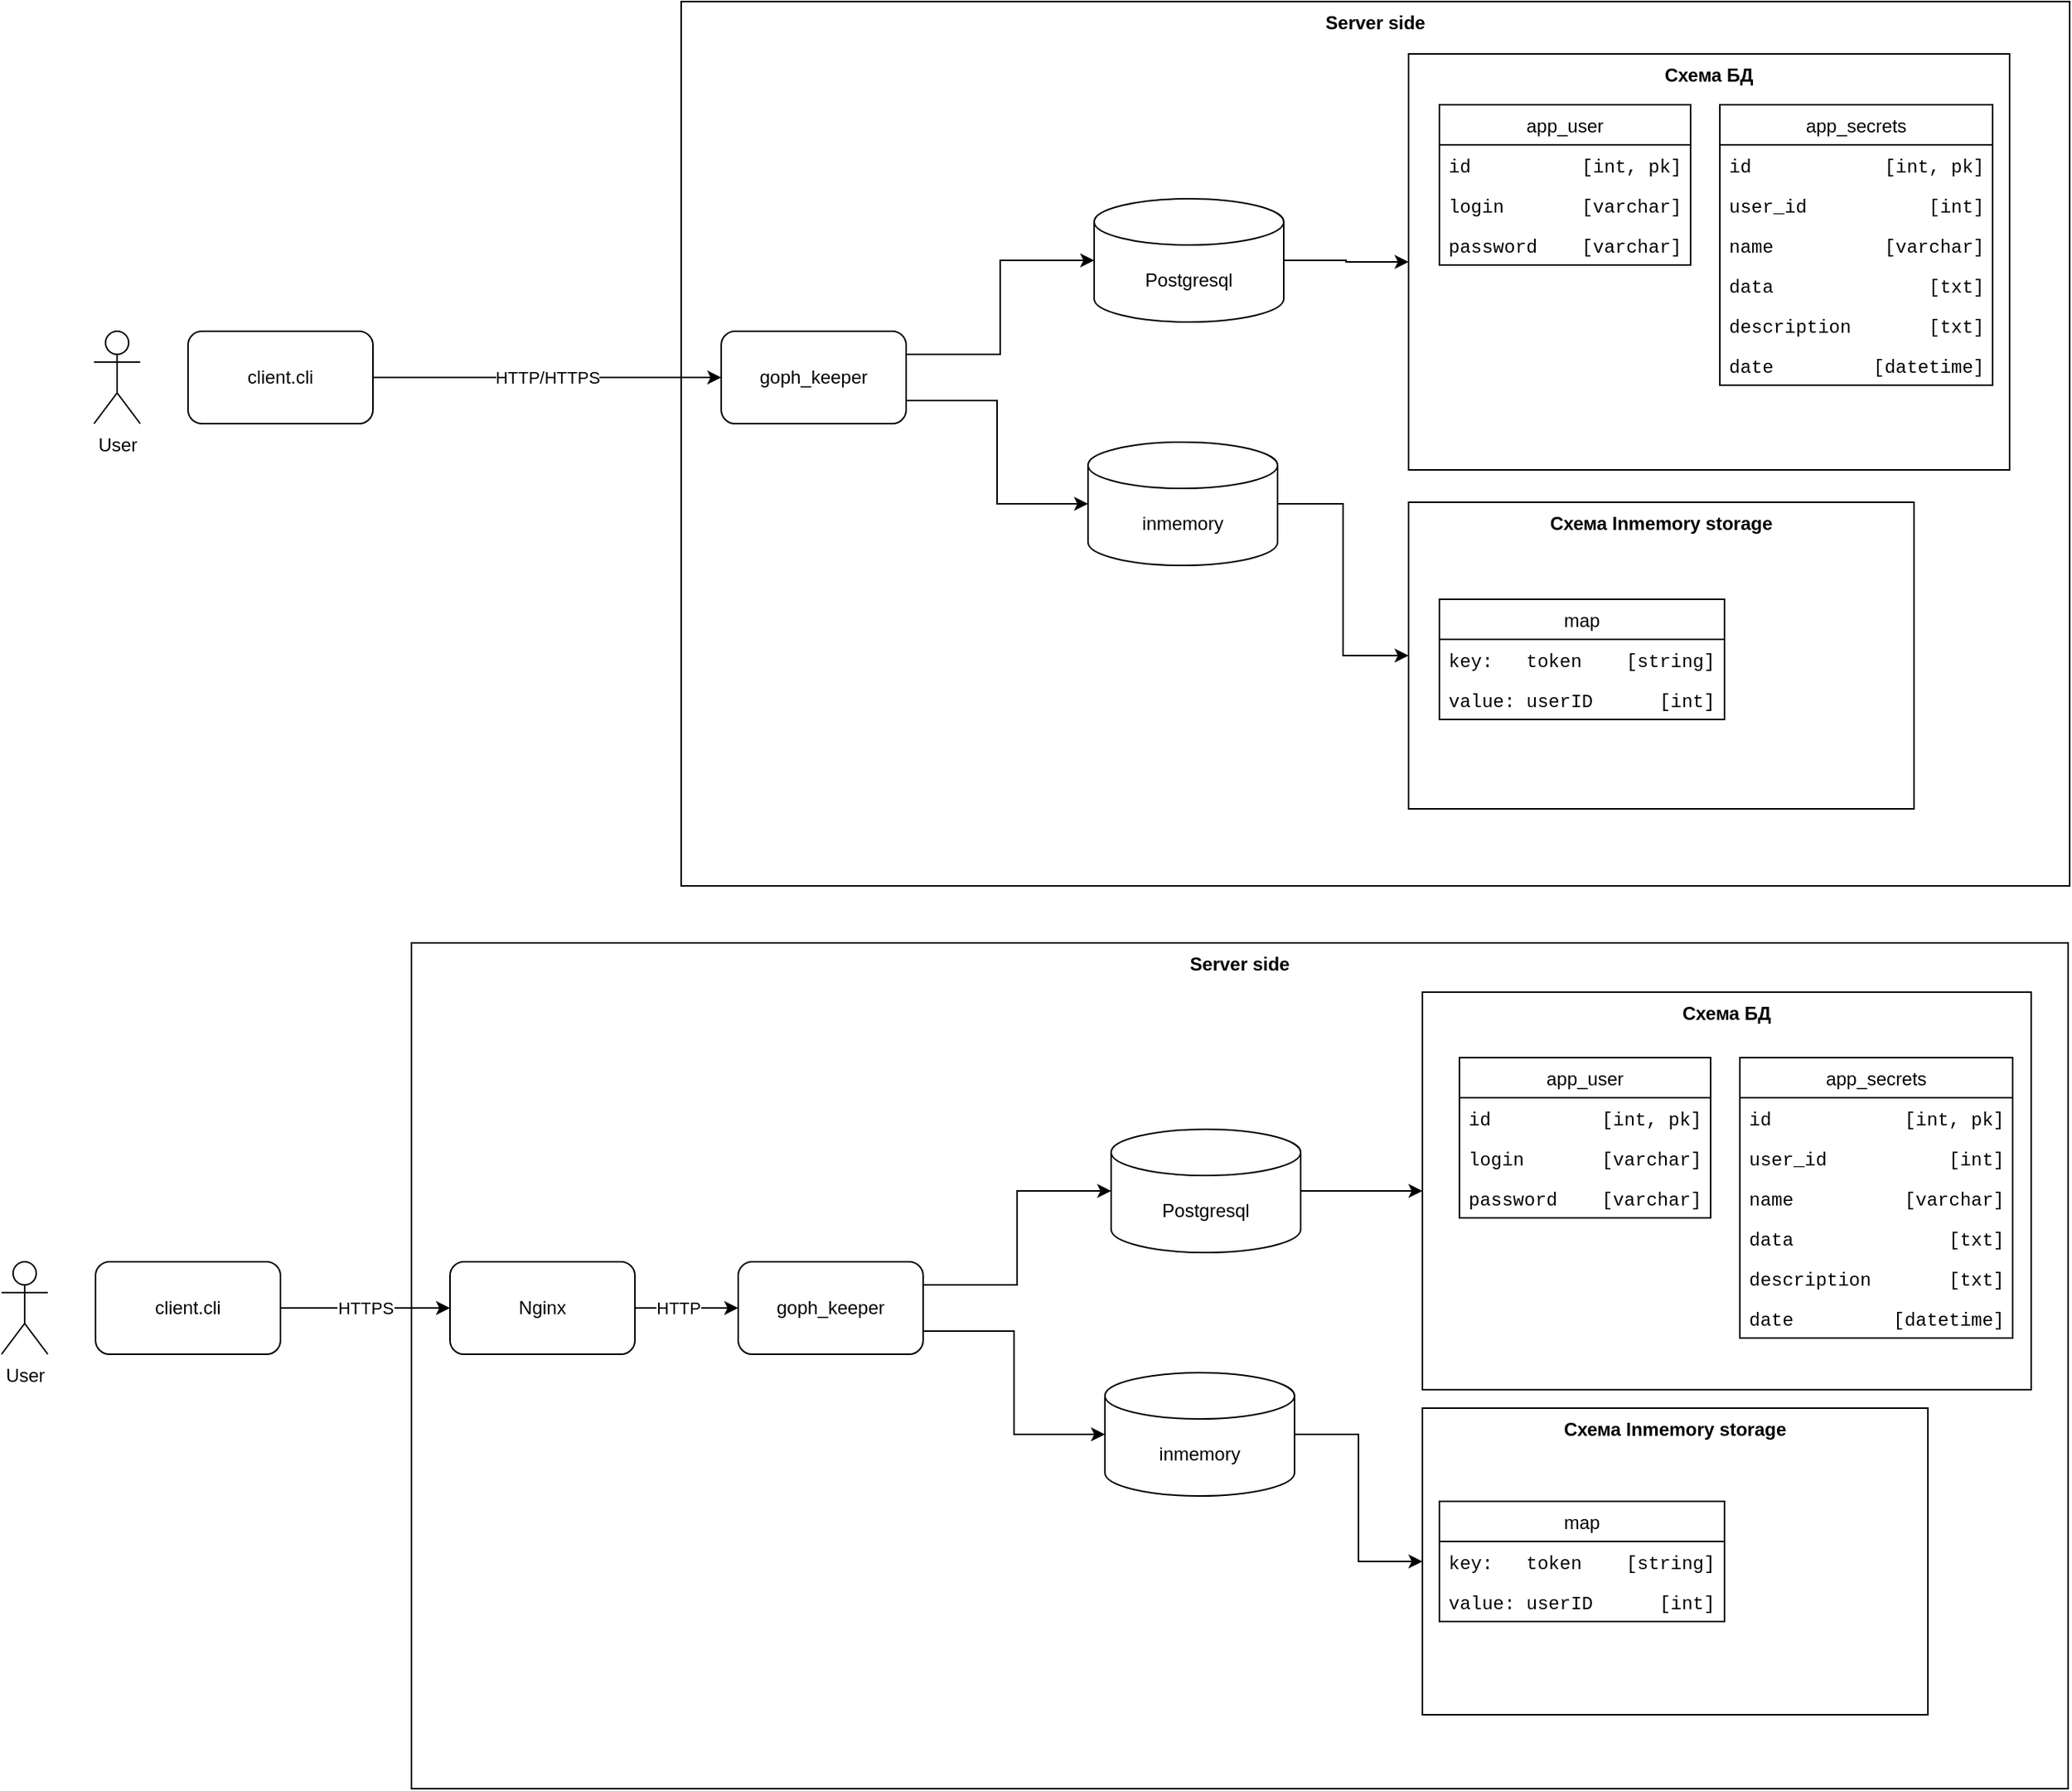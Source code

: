 <mxfile version="16.1.2" type="device" pages="4"><diagram id="e9f9kcKOWPrHHXuk2vcJ" name="App General"><mxGraphModel dx="1426" dy="852" grid="0" gridSize="10" guides="1" tooltips="1" connect="1" arrows="1" fold="1" page="0" pageScale="1" pageWidth="827" pageHeight="1169" math="0" shadow="0"><root><mxCell id="k6PZvQoqB_xXgK7vz4DM-0"/><mxCell id="k6PZvQoqB_xXgK7vz4DM-1" parent="k6PZvQoqB_xXgK7vz4DM-0"/><mxCell id="OvyMMXSNNt4Gulp1Imzc-1" value="&lt;span&gt;&lt;b&gt;Server side&lt;/b&gt;&lt;/span&gt;" style="rounded=0;whiteSpace=wrap;html=1;fontColor=#000000;verticalAlign=top;" parent="k6PZvQoqB_xXgK7vz4DM-1" vertex="1"><mxGeometry x="490" y="41" width="901" height="574" as="geometry"/></mxCell><mxCell id="OvyMMXSNNt4Gulp1Imzc-0" value="&lt;b&gt;Server side&lt;/b&gt;" style="rounded=0;whiteSpace=wrap;html=1;fontColor=#000000;verticalAlign=top;" parent="k6PZvQoqB_xXgK7vz4DM-1" vertex="1"><mxGeometry x="315" y="652" width="1075" height="549" as="geometry"/></mxCell><mxCell id="WFKHRbFGgnTiASL2feuN-6" value="&lt;b&gt;Схема Inmemory storage&lt;/b&gt;" style="rounded=0;whiteSpace=wrap;html=1;verticalAlign=top;" parent="k6PZvQoqB_xXgK7vz4DM-1" vertex="1"><mxGeometry x="962" y="366" width="328" height="199" as="geometry"/></mxCell><mxCell id="WFKHRbFGgnTiASL2feuN-5" value="&lt;b&gt;Схема БД&lt;/b&gt;" style="rounded=0;whiteSpace=wrap;html=1;verticalAlign=top;" parent="k6PZvQoqB_xXgK7vz4DM-1" vertex="1"><mxGeometry x="962" y="75" width="390" height="270" as="geometry"/></mxCell><mxCell id="bDv7LczW22vBgDi_Ty54-3" style="edgeStyle=orthogonalEdgeStyle;rounded=0;orthogonalLoop=1;jettySize=auto;html=1;exitX=1;exitY=0.25;exitDx=0;exitDy=0;entryX=0;entryY=0.5;entryDx=0;entryDy=0;entryPerimeter=0;" parent="k6PZvQoqB_xXgK7vz4DM-1" source="bDv7LczW22vBgDi_Ty54-0" target="bDv7LczW22vBgDi_Ty54-1" edge="1"><mxGeometry relative="1" as="geometry"/></mxCell><mxCell id="bDv7LczW22vBgDi_Ty54-4" style="edgeStyle=orthogonalEdgeStyle;rounded=0;orthogonalLoop=1;jettySize=auto;html=1;exitX=1;exitY=0.75;exitDx=0;exitDy=0;entryX=0;entryY=0.5;entryDx=0;entryDy=0;entryPerimeter=0;" parent="k6PZvQoqB_xXgK7vz4DM-1" source="bDv7LczW22vBgDi_Ty54-0" target="bDv7LczW22vBgDi_Ty54-2" edge="1"><mxGeometry relative="1" as="geometry"/></mxCell><mxCell id="bDv7LczW22vBgDi_Ty54-0" value="goph_keeper" style="rounded=1;whiteSpace=wrap;html=1;" parent="k6PZvQoqB_xXgK7vz4DM-1" vertex="1"><mxGeometry x="516" y="255" width="120" height="60" as="geometry"/></mxCell><mxCell id="WFKHRbFGgnTiASL2feuN-4" style="edgeStyle=orthogonalEdgeStyle;rounded=0;orthogonalLoop=1;jettySize=auto;html=1;exitX=1;exitY=0.5;exitDx=0;exitDy=0;exitPerimeter=0;" parent="k6PZvQoqB_xXgK7vz4DM-1" source="bDv7LczW22vBgDi_Ty54-1" target="WFKHRbFGgnTiASL2feuN-5" edge="1"><mxGeometry relative="1" as="geometry"><mxPoint x="931" y="90" as="targetPoint"/></mxGeometry></mxCell><mxCell id="bDv7LczW22vBgDi_Ty54-1" value="Postgresql" style="shape=cylinder3;whiteSpace=wrap;html=1;boundedLbl=1;backgroundOutline=1;size=15;" parent="k6PZvQoqB_xXgK7vz4DM-1" vertex="1"><mxGeometry x="758" y="169" width="123" height="80" as="geometry"/></mxCell><mxCell id="lwnFS9a3FgWYJzBWaqBW-3" style="edgeStyle=orthogonalEdgeStyle;rounded=0;orthogonalLoop=1;jettySize=auto;html=1;exitX=1;exitY=0.5;exitDx=0;exitDy=0;exitPerimeter=0;" parent="k6PZvQoqB_xXgK7vz4DM-1" source="bDv7LczW22vBgDi_Ty54-2" target="WFKHRbFGgnTiASL2feuN-6" edge="1"><mxGeometry relative="1" as="geometry"/></mxCell><mxCell id="bDv7LczW22vBgDi_Ty54-2" value="inmemory" style="shape=cylinder3;whiteSpace=wrap;html=1;boundedLbl=1;backgroundOutline=1;size=15;" parent="k6PZvQoqB_xXgK7vz4DM-1" vertex="1"><mxGeometry x="754" y="327" width="123" height="80" as="geometry"/></mxCell><mxCell id="WFKHRbFGgnTiASL2feuN-8" style="edgeStyle=orthogonalEdgeStyle;rounded=0;orthogonalLoop=1;jettySize=auto;html=1;exitX=1;exitY=0.5;exitDx=0;exitDy=0;" parent="k6PZvQoqB_xXgK7vz4DM-1" source="WFKHRbFGgnTiASL2feuN-7" target="bDv7LczW22vBgDi_Ty54-0" edge="1"><mxGeometry relative="1" as="geometry"/></mxCell><mxCell id="WFKHRbFGgnTiASL2feuN-9" value="HTTP/HTTPS" style="edgeLabel;html=1;align=center;verticalAlign=middle;resizable=0;points=[];" parent="WFKHRbFGgnTiASL2feuN-8" vertex="1" connectable="0"><mxGeometry relative="1" as="geometry"><mxPoint as="offset"/></mxGeometry></mxCell><mxCell id="WFKHRbFGgnTiASL2feuN-7" value="client.cli" style="rounded=1;whiteSpace=wrap;html=1;" parent="k6PZvQoqB_xXgK7vz4DM-1" vertex="1"><mxGeometry x="170" y="255" width="120" height="60" as="geometry"/></mxCell><mxCell id="WFKHRbFGgnTiASL2feuN-10" value="User" style="shape=umlActor;verticalLabelPosition=bottom;verticalAlign=top;html=1;outlineConnect=0;" parent="k6PZvQoqB_xXgK7vz4DM-1" vertex="1"><mxGeometry x="109" y="255" width="30" height="60" as="geometry"/></mxCell><mxCell id="er5fISL7HpKJPK8fExTH-0" value="&lt;b&gt;Схема Inmemory storage&lt;/b&gt;" style="rounded=0;whiteSpace=wrap;html=1;verticalAlign=top;" parent="k6PZvQoqB_xXgK7vz4DM-1" vertex="1"><mxGeometry x="971" y="954" width="328" height="199" as="geometry"/></mxCell><mxCell id="er5fISL7HpKJPK8fExTH-1" value="&lt;b&gt;Схема БД&lt;/b&gt;" style="rounded=0;whiteSpace=wrap;html=1;verticalAlign=top;" parent="k6PZvQoqB_xXgK7vz4DM-1" vertex="1"><mxGeometry x="971" y="684" width="395" height="258" as="geometry"/></mxCell><mxCell id="er5fISL7HpKJPK8fExTH-2" style="edgeStyle=orthogonalEdgeStyle;rounded=0;orthogonalLoop=1;jettySize=auto;html=1;exitX=1;exitY=0.25;exitDx=0;exitDy=0;entryX=0;entryY=0.5;entryDx=0;entryDy=0;entryPerimeter=0;" parent="k6PZvQoqB_xXgK7vz4DM-1" source="er5fISL7HpKJPK8fExTH-4" target="er5fISL7HpKJPK8fExTH-6" edge="1"><mxGeometry relative="1" as="geometry"/></mxCell><mxCell id="er5fISL7HpKJPK8fExTH-3" style="edgeStyle=orthogonalEdgeStyle;rounded=0;orthogonalLoop=1;jettySize=auto;html=1;exitX=1;exitY=0.75;exitDx=0;exitDy=0;entryX=0;entryY=0.5;entryDx=0;entryDy=0;entryPerimeter=0;" parent="k6PZvQoqB_xXgK7vz4DM-1" source="er5fISL7HpKJPK8fExTH-4" target="er5fISL7HpKJPK8fExTH-8" edge="1"><mxGeometry relative="1" as="geometry"/></mxCell><mxCell id="er5fISL7HpKJPK8fExTH-4" value="goph_keeper" style="rounded=1;whiteSpace=wrap;html=1;" parent="k6PZvQoqB_xXgK7vz4DM-1" vertex="1"><mxGeometry x="527" y="859" width="120" height="60" as="geometry"/></mxCell><mxCell id="er5fISL7HpKJPK8fExTH-5" style="edgeStyle=orthogonalEdgeStyle;rounded=0;orthogonalLoop=1;jettySize=auto;html=1;exitX=1;exitY=0.5;exitDx=0;exitDy=0;exitPerimeter=0;" parent="k6PZvQoqB_xXgK7vz4DM-1" source="er5fISL7HpKJPK8fExTH-6" target="er5fISL7HpKJPK8fExTH-1" edge="1"><mxGeometry relative="1" as="geometry"><mxPoint x="942" y="694" as="targetPoint"/></mxGeometry></mxCell><mxCell id="er5fISL7HpKJPK8fExTH-6" value="Postgresql" style="shape=cylinder3;whiteSpace=wrap;html=1;boundedLbl=1;backgroundOutline=1;size=15;" parent="k6PZvQoqB_xXgK7vz4DM-1" vertex="1"><mxGeometry x="769" y="773" width="123" height="80" as="geometry"/></mxCell><mxCell id="er5fISL7HpKJPK8fExTH-7" style="edgeStyle=orthogonalEdgeStyle;rounded=0;orthogonalLoop=1;jettySize=auto;html=1;exitX=1;exitY=0.5;exitDx=0;exitDy=0;exitPerimeter=0;" parent="k6PZvQoqB_xXgK7vz4DM-1" source="er5fISL7HpKJPK8fExTH-8" target="er5fISL7HpKJPK8fExTH-0" edge="1"><mxGeometry relative="1" as="geometry"/></mxCell><mxCell id="er5fISL7HpKJPK8fExTH-8" value="inmemory" style="shape=cylinder3;whiteSpace=wrap;html=1;boundedLbl=1;backgroundOutline=1;size=15;" parent="k6PZvQoqB_xXgK7vz4DM-1" vertex="1"><mxGeometry x="765" y="931" width="123" height="80" as="geometry"/></mxCell><mxCell id="er5fISL7HpKJPK8fExTH-9" value="map" style="swimlane;fontStyle=0;childLayout=stackLayout;horizontal=1;startSize=26;fillColor=none;horizontalStack=0;resizeParent=1;resizeParentMax=0;resizeLast=0;collapsible=1;marginBottom=0;" parent="k6PZvQoqB_xXgK7vz4DM-1" vertex="1"><mxGeometry x="982" y="1014.5" width="185" height="78" as="geometry"/></mxCell><mxCell id="er5fISL7HpKJPK8fExTH-10" value="key:   token    [string]" style="text;strokeColor=none;fillColor=none;align=left;verticalAlign=top;spacingLeft=4;spacingRight=4;overflow=hidden;rotatable=0;points=[[0,0.5],[1,0.5]];portConstraint=eastwest;fontFamily=Courier New;" parent="er5fISL7HpKJPK8fExTH-9" vertex="1"><mxGeometry y="26" width="185" height="26" as="geometry"/></mxCell><mxCell id="er5fISL7HpKJPK8fExTH-11" value="value: userID      [int]" style="text;strokeColor=none;fillColor=none;align=left;verticalAlign=top;spacingLeft=4;spacingRight=4;overflow=hidden;rotatable=0;points=[[0,0.5],[1,0.5]];portConstraint=eastwest;fontFamily=Courier New;" parent="er5fISL7HpKJPK8fExTH-9" vertex="1"><mxGeometry y="52" width="185" height="26" as="geometry"/></mxCell><mxCell id="er5fISL7HpKJPK8fExTH-12" value="app_user" style="swimlane;fontStyle=0;childLayout=stackLayout;horizontal=1;startSize=26;fillColor=none;horizontalStack=0;resizeParent=1;resizeParentMax=0;resizeLast=0;collapsible=1;marginBottom=0;" parent="k6PZvQoqB_xXgK7vz4DM-1" vertex="1"><mxGeometry x="995" y="726.5" width="163" height="104" as="geometry"/></mxCell><mxCell id="er5fISL7HpKJPK8fExTH-13" value="id          [int, pk]" style="text;strokeColor=none;fillColor=none;align=left;verticalAlign=top;spacingLeft=4;spacingRight=4;overflow=hidden;rotatable=0;points=[[0,0.5],[1,0.5]];portConstraint=eastwest;fontFamily=Courier New;" parent="er5fISL7HpKJPK8fExTH-12" vertex="1"><mxGeometry y="26" width="163" height="26" as="geometry"/></mxCell><mxCell id="er5fISL7HpKJPK8fExTH-14" value="login       [varchar]" style="text;strokeColor=none;fillColor=none;align=left;verticalAlign=top;spacingLeft=4;spacingRight=4;overflow=hidden;rotatable=0;points=[[0,0.5],[1,0.5]];portConstraint=eastwest;fontFamily=Courier New;" parent="er5fISL7HpKJPK8fExTH-12" vertex="1"><mxGeometry y="52" width="163" height="26" as="geometry"/></mxCell><mxCell id="er5fISL7HpKJPK8fExTH-15" value="password    [varchar]" style="text;strokeColor=none;fillColor=none;align=left;verticalAlign=top;spacingLeft=4;spacingRight=4;overflow=hidden;rotatable=0;points=[[0,0.5],[1,0.5]];portConstraint=eastwest;fontFamily=Courier New;" parent="er5fISL7HpKJPK8fExTH-12" vertex="1"><mxGeometry y="78" width="163" height="26" as="geometry"/></mxCell><mxCell id="er5fISL7HpKJPK8fExTH-16" style="edgeStyle=orthogonalEdgeStyle;rounded=0;orthogonalLoop=1;jettySize=auto;html=1;exitX=1;exitY=0.5;exitDx=0;exitDy=0;entryX=0;entryY=0.5;entryDx=0;entryDy=0;" parent="k6PZvQoqB_xXgK7vz4DM-1" source="er5fISL7HpKJPK8fExTH-18" target="er5fISL7HpKJPK8fExTH-20" edge="1"><mxGeometry relative="1" as="geometry"><mxPoint x="299" y="872" as="targetPoint"/></mxGeometry></mxCell><mxCell id="er5fISL7HpKJPK8fExTH-17" value="HTTPS" style="edgeLabel;html=1;align=center;verticalAlign=middle;resizable=0;points=[];" parent="er5fISL7HpKJPK8fExTH-16" vertex="1" connectable="0"><mxGeometry relative="1" as="geometry"><mxPoint as="offset"/></mxGeometry></mxCell><mxCell id="er5fISL7HpKJPK8fExTH-18" value="client.cli" style="rounded=1;whiteSpace=wrap;html=1;" parent="k6PZvQoqB_xXgK7vz4DM-1" vertex="1"><mxGeometry x="110" y="859" width="120" height="60" as="geometry"/></mxCell><mxCell id="er5fISL7HpKJPK8fExTH-19" value="User" style="shape=umlActor;verticalLabelPosition=bottom;verticalAlign=top;html=1;outlineConnect=0;" parent="k6PZvQoqB_xXgK7vz4DM-1" vertex="1"><mxGeometry x="49" y="859" width="30" height="60" as="geometry"/></mxCell><mxCell id="er5fISL7HpKJPK8fExTH-21" style="edgeStyle=orthogonalEdgeStyle;rounded=0;orthogonalLoop=1;jettySize=auto;html=1;exitX=1;exitY=0.5;exitDx=0;exitDy=0;entryX=0;entryY=0.5;entryDx=0;entryDy=0;fontColor=#CCCCCC;" parent="k6PZvQoqB_xXgK7vz4DM-1" source="er5fISL7HpKJPK8fExTH-20" target="er5fISL7HpKJPK8fExTH-4" edge="1"><mxGeometry relative="1" as="geometry"/></mxCell><mxCell id="er5fISL7HpKJPK8fExTH-23" value="&lt;font color=&quot;#000000&quot;&gt;HTTP&lt;/font&gt;" style="edgeLabel;html=1;align=center;verticalAlign=middle;resizable=0;points=[];fontColor=#CCCCCC;" parent="er5fISL7HpKJPK8fExTH-21" vertex="1" connectable="0"><mxGeometry x="0.284" y="-1" relative="1" as="geometry"><mxPoint x="-15" y="-1" as="offset"/></mxGeometry></mxCell><mxCell id="er5fISL7HpKJPK8fExTH-20" value="Nginx" style="rounded=1;whiteSpace=wrap;html=1;" parent="k6PZvQoqB_xXgK7vz4DM-1" vertex="1"><mxGeometry x="340" y="859" width="120" height="60" as="geometry"/></mxCell><mxCell id="_50H92HEsrHIyPSLO7-7-0" value="app_secrets" style="swimlane;fontStyle=0;childLayout=stackLayout;horizontal=1;startSize=26;fillColor=none;horizontalStack=0;resizeParent=1;resizeParentMax=0;resizeLast=0;collapsible=1;marginBottom=0;" parent="k6PZvQoqB_xXgK7vz4DM-1" vertex="1"><mxGeometry x="1177" y="726.5" width="177" height="182" as="geometry"/></mxCell><mxCell id="_50H92HEsrHIyPSLO7-7-1" value="id            [int, pk]" style="text;strokeColor=none;fillColor=none;align=left;verticalAlign=top;spacingLeft=4;spacingRight=4;overflow=hidden;rotatable=0;points=[[0,0.5],[1,0.5]];portConstraint=eastwest;fontFamily=Courier New;" parent="_50H92HEsrHIyPSLO7-7-0" vertex="1"><mxGeometry y="26" width="177" height="26" as="geometry"/></mxCell><mxCell id="_50H92HEsrHIyPSLO7-7-2" value="user_id           [int] " style="text;strokeColor=none;fillColor=none;align=left;verticalAlign=top;spacingLeft=4;spacingRight=4;overflow=hidden;rotatable=0;points=[[0,0.5],[1,0.5]];portConstraint=eastwest;fontFamily=Courier New;" parent="_50H92HEsrHIyPSLO7-7-0" vertex="1"><mxGeometry y="52" width="177" height="26" as="geometry"/></mxCell><mxCell id="_50H92HEsrHIyPSLO7-7-3" value="name          [varchar] " style="text;strokeColor=none;fillColor=none;align=left;verticalAlign=top;spacingLeft=4;spacingRight=4;overflow=hidden;rotatable=0;points=[[0,0.5],[1,0.5]];portConstraint=eastwest;fontFamily=Courier New;" parent="_50H92HEsrHIyPSLO7-7-0" vertex="1"><mxGeometry y="78" width="177" height="26" as="geometry"/></mxCell><mxCell id="_50H92HEsrHIyPSLO7-7-4" value="data              [txt]" style="text;strokeColor=none;fillColor=none;align=left;verticalAlign=top;spacingLeft=4;spacingRight=4;overflow=hidden;rotatable=0;points=[[0,0.5],[1,0.5]];portConstraint=eastwest;fontFamily=Courier New;" parent="_50H92HEsrHIyPSLO7-7-0" vertex="1"><mxGeometry y="104" width="177" height="26" as="geometry"/></mxCell><mxCell id="_50H92HEsrHIyPSLO7-7-6" value="description       [txt]" style="text;strokeColor=none;fillColor=none;align=left;verticalAlign=top;spacingLeft=4;spacingRight=4;overflow=hidden;rotatable=0;points=[[0,0.5],[1,0.5]];portConstraint=eastwest;fontFamily=Courier New;" parent="_50H92HEsrHIyPSLO7-7-0" vertex="1"><mxGeometry y="130" width="177" height="26" as="geometry"/></mxCell><mxCell id="_50H92HEsrHIyPSLO7-7-5" value="date         [datetime]" style="text;strokeColor=none;fillColor=none;align=left;verticalAlign=top;spacingLeft=4;spacingRight=4;overflow=hidden;rotatable=0;points=[[0,0.5],[1,0.5]];portConstraint=eastwest;fontFamily=Courier New;" parent="_50H92HEsrHIyPSLO7-7-0" vertex="1"><mxGeometry y="156" width="177" height="26" as="geometry"/></mxCell><mxCell id="_50H92HEsrHIyPSLO7-7-8" value="app_user" style="swimlane;fontStyle=0;childLayout=stackLayout;horizontal=1;startSize=26;fillColor=none;horizontalStack=0;resizeParent=1;resizeParentMax=0;resizeLast=0;collapsible=1;marginBottom=0;" parent="k6PZvQoqB_xXgK7vz4DM-1" vertex="1"><mxGeometry x="982" y="108" width="163" height="104" as="geometry"/></mxCell><mxCell id="_50H92HEsrHIyPSLO7-7-9" value="id          [int, pk]" style="text;strokeColor=none;fillColor=none;align=left;verticalAlign=top;spacingLeft=4;spacingRight=4;overflow=hidden;rotatable=0;points=[[0,0.5],[1,0.5]];portConstraint=eastwest;fontFamily=Courier New;" parent="_50H92HEsrHIyPSLO7-7-8" vertex="1"><mxGeometry y="26" width="163" height="26" as="geometry"/></mxCell><mxCell id="_50H92HEsrHIyPSLO7-7-10" value="login       [varchar]" style="text;strokeColor=none;fillColor=none;align=left;verticalAlign=top;spacingLeft=4;spacingRight=4;overflow=hidden;rotatable=0;points=[[0,0.5],[1,0.5]];portConstraint=eastwest;fontFamily=Courier New;" parent="_50H92HEsrHIyPSLO7-7-8" vertex="1"><mxGeometry y="52" width="163" height="26" as="geometry"/></mxCell><mxCell id="_50H92HEsrHIyPSLO7-7-11" value="password    [varchar]" style="text;strokeColor=none;fillColor=none;align=left;verticalAlign=top;spacingLeft=4;spacingRight=4;overflow=hidden;rotatable=0;points=[[0,0.5],[1,0.5]];portConstraint=eastwest;fontFamily=Courier New;" parent="_50H92HEsrHIyPSLO7-7-8" vertex="1"><mxGeometry y="78" width="163" height="26" as="geometry"/></mxCell><mxCell id="_50H92HEsrHIyPSLO7-7-12" value="app_secrets" style="swimlane;fontStyle=0;childLayout=stackLayout;horizontal=1;startSize=26;fillColor=none;horizontalStack=0;resizeParent=1;resizeParentMax=0;resizeLast=0;collapsible=1;marginBottom=0;" parent="k6PZvQoqB_xXgK7vz4DM-1" vertex="1"><mxGeometry x="1164" y="108" width="177" height="182" as="geometry"/></mxCell><mxCell id="_50H92HEsrHIyPSLO7-7-13" value="id            [int, pk]" style="text;strokeColor=none;fillColor=none;align=left;verticalAlign=top;spacingLeft=4;spacingRight=4;overflow=hidden;rotatable=0;points=[[0,0.5],[1,0.5]];portConstraint=eastwest;fontFamily=Courier New;" parent="_50H92HEsrHIyPSLO7-7-12" vertex="1"><mxGeometry y="26" width="177" height="26" as="geometry"/></mxCell><mxCell id="_50H92HEsrHIyPSLO7-7-14" value="user_id           [int] " style="text;strokeColor=none;fillColor=none;align=left;verticalAlign=top;spacingLeft=4;spacingRight=4;overflow=hidden;rotatable=0;points=[[0,0.5],[1,0.5]];portConstraint=eastwest;fontFamily=Courier New;" parent="_50H92HEsrHIyPSLO7-7-12" vertex="1"><mxGeometry y="52" width="177" height="26" as="geometry"/></mxCell><mxCell id="_50H92HEsrHIyPSLO7-7-15" value="name          [varchar] " style="text;strokeColor=none;fillColor=none;align=left;verticalAlign=top;spacingLeft=4;spacingRight=4;overflow=hidden;rotatable=0;points=[[0,0.5],[1,0.5]];portConstraint=eastwest;fontFamily=Courier New;" parent="_50H92HEsrHIyPSLO7-7-12" vertex="1"><mxGeometry y="78" width="177" height="26" as="geometry"/></mxCell><mxCell id="_50H92HEsrHIyPSLO7-7-16" value="data              [txt]" style="text;strokeColor=none;fillColor=none;align=left;verticalAlign=top;spacingLeft=4;spacingRight=4;overflow=hidden;rotatable=0;points=[[0,0.5],[1,0.5]];portConstraint=eastwest;fontFamily=Courier New;" parent="_50H92HEsrHIyPSLO7-7-12" vertex="1"><mxGeometry y="104" width="177" height="26" as="geometry"/></mxCell><mxCell id="_50H92HEsrHIyPSLO7-7-17" value="description       [txt]" style="text;strokeColor=none;fillColor=none;align=left;verticalAlign=top;spacingLeft=4;spacingRight=4;overflow=hidden;rotatable=0;points=[[0,0.5],[1,0.5]];portConstraint=eastwest;fontFamily=Courier New;" parent="_50H92HEsrHIyPSLO7-7-12" vertex="1"><mxGeometry y="130" width="177" height="26" as="geometry"/></mxCell><mxCell id="_50H92HEsrHIyPSLO7-7-18" value="date         [datetime]" style="text;strokeColor=none;fillColor=none;align=left;verticalAlign=top;spacingLeft=4;spacingRight=4;overflow=hidden;rotatable=0;points=[[0,0.5],[1,0.5]];portConstraint=eastwest;fontFamily=Courier New;" parent="_50H92HEsrHIyPSLO7-7-12" vertex="1"><mxGeometry y="156" width="177" height="26" as="geometry"/></mxCell><mxCell id="_50H92HEsrHIyPSLO7-7-19" value="map" style="swimlane;fontStyle=0;childLayout=stackLayout;horizontal=1;startSize=26;fillColor=none;horizontalStack=0;resizeParent=1;resizeParentMax=0;resizeLast=0;collapsible=1;marginBottom=0;" parent="k6PZvQoqB_xXgK7vz4DM-1" vertex="1"><mxGeometry x="982" y="429" width="185" height="78" as="geometry"/></mxCell><mxCell id="_50H92HEsrHIyPSLO7-7-20" value="key:   token    [string]" style="text;strokeColor=none;fillColor=none;align=left;verticalAlign=top;spacingLeft=4;spacingRight=4;overflow=hidden;rotatable=0;points=[[0,0.5],[1,0.5]];portConstraint=eastwest;fontFamily=Courier New;" parent="_50H92HEsrHIyPSLO7-7-19" vertex="1"><mxGeometry y="26" width="185" height="26" as="geometry"/></mxCell><mxCell id="_50H92HEsrHIyPSLO7-7-21" value="value: userID      [int]" style="text;strokeColor=none;fillColor=none;align=left;verticalAlign=top;spacingLeft=4;spacingRight=4;overflow=hidden;rotatable=0;points=[[0,0.5],[1,0.5]];portConstraint=eastwest;fontFamily=Courier New;" parent="_50H92HEsrHIyPSLO7-7-19" vertex="1"><mxGeometry y="52" width="185" height="26" as="geometry"/></mxCell></root></mxGraphModel></diagram><diagram id="-Mcwo8dzSraCAoH6Hgu6" name="Server.Auth"><mxGraphModel dx="2226" dy="1252" grid="0" gridSize="10" guides="1" tooltips="1" connect="1" arrows="1" fold="1" page="0" pageScale="1" pageWidth="827" pageHeight="1169" math="0" shadow="0"><root><mxCell id="7wVrswPnRXqL_P0ZyiUt-0"/><mxCell id="7wVrswPnRXqL_P0ZyiUt-1" parent="7wVrswPnRXqL_P0ZyiUt-0"/><mxCell id="7wVrswPnRXqL_P0ZyiUt-3" value="&lt;b&gt;Handler&lt;/b&gt;" style="rounded=0;whiteSpace=wrap;html=1;verticalAlign=top;" parent="7wVrswPnRXqL_P0ZyiUt-1" vertex="1"><mxGeometry x="-117" y="30" width="352" height="704" as="geometry"/></mxCell><mxCell id="7wVrswPnRXqL_P0ZyiUt-22" style="edgeStyle=orthogonalEdgeStyle;rounded=0;orthogonalLoop=1;jettySize=auto;html=1;exitX=0;exitY=0.75;exitDx=0;exitDy=0;entryX=1;entryY=0.75;entryDx=0;entryDy=0;strokeColor=#999999;" parent="7wVrswPnRXqL_P0ZyiUt-1" source="7wVrswPnRXqL_P0ZyiUt-2" target="7wVrswPnRXqL_P0ZyiUt-20" edge="1"><mxGeometry relative="1" as="geometry"/></mxCell><mxCell id="7wVrswPnRXqL_P0ZyiUt-23" value="HTTP Authentication: token" style="text;html=1;align=center;verticalAlign=middle;resizable=0;points=[];;labelBackgroundColor=#ffffff;" parent="7wVrswPnRXqL_P0ZyiUt-22" vertex="1" connectable="0"><mxGeometry x="0.228" y="1" relative="1" as="geometry"><mxPoint as="offset"/></mxGeometry></mxCell><mxCell id="7wVrswPnRXqL_P0ZyiUt-2" value="SignUp(w http.ResponseWriter, r *http.Request)" style="rounded=1;whiteSpace=wrap;html=1;fillColor=#d5e8d4;strokeColor=#82b366;" parent="7wVrswPnRXqL_P0ZyiUt-1" vertex="1"><mxGeometry x="-97" y="70" width="274" height="60" as="geometry"/></mxCell><mxCell id="7wVrswPnRXqL_P0ZyiUt-4" value="&lt;b&gt;Auth&lt;/b&gt;" style="rounded=0;whiteSpace=wrap;html=1;verticalAlign=top;" parent="7wVrswPnRXqL_P0ZyiUt-1" vertex="1"><mxGeometry x="270" y="30" width="343" height="701" as="geometry"/></mxCell><mxCell id="7wVrswPnRXqL_P0ZyiUt-26" style="edgeStyle=orthogonalEdgeStyle;rounded=0;orthogonalLoop=1;jettySize=auto;html=1;exitX=1;exitY=0.5;exitDx=0;exitDy=0;" parent="7wVrswPnRXqL_P0ZyiUt-1" source="7wVrswPnRXqL_P0ZyiUt-5" target="7wVrswPnRXqL_P0ZyiUt-25" edge="1"><mxGeometry relative="1" as="geometry"/></mxCell><mxCell id="7wVrswPnRXqL_P0ZyiUt-5" value="&lt;b&gt;repository/postgres&lt;/b&gt;" style="rounded=0;whiteSpace=wrap;html=1;verticalAlign=top;" parent="7wVrswPnRXqL_P0ZyiUt-1" vertex="1"><mxGeometry x="661" y="28" width="408" height="407" as="geometry"/></mxCell><mxCell id="7wVrswPnRXqL_P0ZyiUt-51" style="edgeStyle=orthogonalEdgeStyle;rounded=0;orthogonalLoop=1;jettySize=auto;html=1;exitX=1;exitY=0.75;exitDx=0;exitDy=0;strokeColor=#999999;entryX=0;entryY=0.5;entryDx=0;entryDy=0;" parent="7wVrswPnRXqL_P0ZyiUt-1" source="7wVrswPnRXqL_P0ZyiUt-6" target="7wVrswPnRXqL_P0ZyiUt-10" edge="1"><mxGeometry relative="1" as="geometry"><Array as="points"><mxPoint x="636" y="115"/><mxPoint x="636" y="165"/></Array></mxGeometry></mxCell><mxCell id="7wVrswPnRXqL_P0ZyiUt-67" value="2" style="text;html=1;align=center;verticalAlign=middle;resizable=0;points=[];;labelBackgroundColor=#ffffff;" parent="7wVrswPnRXqL_P0ZyiUt-51" vertex="1" connectable="0"><mxGeometry x="-0.356" y="1" relative="1" as="geometry"><mxPoint as="offset"/></mxGeometry></mxCell><mxCell id="7wVrswPnRXqL_P0ZyiUt-65" style="edgeStyle=orthogonalEdgeStyle;rounded=0;orthogonalLoop=1;jettySize=auto;html=1;exitX=0.5;exitY=1;exitDx=0;exitDy=0;strokeColor=#999999;" parent="7wVrswPnRXqL_P0ZyiUt-1" source="7wVrswPnRXqL_P0ZyiUt-6" target="7wVrswPnRXqL_P0ZyiUt-7" edge="1"><mxGeometry relative="1" as="geometry"/></mxCell><mxCell id="7wVrswPnRXqL_P0ZyiUt-68" value="3" style="text;html=1;align=center;verticalAlign=middle;resizable=0;points=[];;labelBackgroundColor=#ffffff;" parent="7wVrswPnRXqL_P0ZyiUt-65" vertex="1" connectable="0"><mxGeometry x="0.28" relative="1" as="geometry"><mxPoint as="offset"/></mxGeometry></mxCell><mxCell id="7wVrswPnRXqL_P0ZyiUt-69" style="edgeStyle=orthogonalEdgeStyle;rounded=0;orthogonalLoop=1;jettySize=auto;html=1;exitX=1;exitY=0.25;exitDx=0;exitDy=0;strokeColor=#999999;" parent="7wVrswPnRXqL_P0ZyiUt-1" source="7wVrswPnRXqL_P0ZyiUt-6" target="7wVrswPnRXqL_P0ZyiUt-8" edge="1"><mxGeometry relative="1" as="geometry"/></mxCell><mxCell id="7wVrswPnRXqL_P0ZyiUt-70" value="1" style="text;html=1;align=center;verticalAlign=middle;resizable=0;points=[];;labelBackgroundColor=#ffffff;" parent="7wVrswPnRXqL_P0ZyiUt-69" vertex="1" connectable="0"><mxGeometry x="-0.457" y="-1" relative="1" as="geometry"><mxPoint as="offset"/></mxGeometry></mxCell><mxCell id="7wVrswPnRXqL_P0ZyiUt-6" value="RegisterUser(ctx, login, pwd) (token, err)" style="rounded=1;whiteSpace=wrap;html=1;fillColor=#d5e8d4;strokeColor=#82b366;" parent="7wVrswPnRXqL_P0ZyiUt-1" vertex="1"><mxGeometry x="296.5" y="70" width="306" height="60" as="geometry"/></mxCell><mxCell id="7wVrswPnRXqL_P0ZyiUt-7" value="createToken(ctx, userID) (token, err)" style="rounded=1;whiteSpace=wrap;html=1;fillColor=#d5e8d4;strokeColor=#82b366;" parent="7wVrswPnRXqL_P0ZyiUt-1" vertex="1"><mxGeometry x="299.5" y="190" width="300" height="60" as="geometry"/></mxCell><mxCell id="7wVrswPnRXqL_P0ZyiUt-8" value="UserExist(ctx, login) (bool, error)" style="rounded=1;whiteSpace=wrap;html=1;fillColor=#d5e8d4;strokeColor=#82b366;" parent="7wVrswPnRXqL_P0ZyiUt-1" vertex="1"><mxGeometry x="724.5" y="55" width="276" height="60" as="geometry"/></mxCell><mxCell id="7wVrswPnRXqL_P0ZyiUt-10" value="CreateUser(ctx, user models.User) (userID, error)" style="rounded=1;whiteSpace=wrap;html=1;fillColor=#d5e8d4;strokeColor=#82b366;" parent="7wVrswPnRXqL_P0ZyiUt-1" vertex="1"><mxGeometry x="724.5" y="135" width="279" height="60" as="geometry"/></mxCell><mxCell id="7wVrswPnRXqL_P0ZyiUt-28" style="edgeStyle=orthogonalEdgeStyle;rounded=0;orthogonalLoop=1;jettySize=auto;html=1;exitX=1;exitY=0.5;exitDx=0;exitDy=0;" parent="7wVrswPnRXqL_P0ZyiUt-1" source="7wVrswPnRXqL_P0ZyiUt-15" target="7wVrswPnRXqL_P0ZyiUt-27" edge="1"><mxGeometry relative="1" as="geometry"/></mxCell><mxCell id="7wVrswPnRXqL_P0ZyiUt-15" value="&lt;b&gt;repository/sessions&lt;/b&gt;" style="rounded=0;whiteSpace=wrap;html=1;verticalAlign=top;" parent="7wVrswPnRXqL_P0ZyiUt-1" vertex="1"><mxGeometry x="660" y="452" width="409" height="280" as="geometry"/></mxCell><mxCell id="7wVrswPnRXqL_P0ZyiUt-16" value="AddToken(ctx, token, userID) error" style="rounded=1;whiteSpace=wrap;html=1;fillColor=#d5e8d4;strokeColor=#82b366;" parent="7wVrswPnRXqL_P0ZyiUt-1" vertex="1"><mxGeometry x="710" y="497.5" width="286" height="60" as="geometry"/></mxCell><mxCell id="7wVrswPnRXqL_P0ZyiUt-17" style="edgeStyle=orthogonalEdgeStyle;rounded=0;orthogonalLoop=1;jettySize=auto;html=1;exitX=1;exitY=0.5;exitDx=0;exitDy=0;entryX=0;entryY=0.5;entryDx=0;entryDy=0;strokeColor=#999999;" parent="7wVrswPnRXqL_P0ZyiUt-1" source="7wVrswPnRXqL_P0ZyiUt-7" target="7wVrswPnRXqL_P0ZyiUt-16" edge="1"><mxGeometry relative="1" as="geometry"><Array as="points"><mxPoint x="650" y="220"/><mxPoint x="650" y="528"/></Array></mxGeometry></mxCell><mxCell id="7wVrswPnRXqL_P0ZyiUt-21" style="edgeStyle=orthogonalEdgeStyle;rounded=0;orthogonalLoop=1;jettySize=auto;html=1;exitX=1;exitY=0.25;exitDx=0;exitDy=0;entryX=0;entryY=0.25;entryDx=0;entryDy=0;strokeColor=#999999;" parent="7wVrswPnRXqL_P0ZyiUt-1" source="7wVrswPnRXqL_P0ZyiUt-20" target="7wVrswPnRXqL_P0ZyiUt-2" edge="1"><mxGeometry relative="1" as="geometry"/></mxCell><mxCell id="7wVrswPnRXqL_P0ZyiUt-24" value="login / password" style="text;html=1;align=center;verticalAlign=middle;resizable=0;points=[];;labelBackgroundColor=#ffffff;" parent="7wVrswPnRXqL_P0ZyiUt-21" vertex="1" connectable="0"><mxGeometry x="-0.297" y="1" relative="1" as="geometry"><mxPoint as="offset"/></mxGeometry></mxCell><mxCell id="7wVrswPnRXqL_P0ZyiUt-20" value="client" style="rounded=1;whiteSpace=wrap;html=1;" parent="7wVrswPnRXqL_P0ZyiUt-1" vertex="1"><mxGeometry x="-492" y="70" width="120" height="60" as="geometry"/></mxCell><mxCell id="7wVrswPnRXqL_P0ZyiUt-34" style="edgeStyle=orthogonalEdgeStyle;rounded=0;orthogonalLoop=1;jettySize=auto;html=1;exitX=1;exitY=0.5;exitDx=0;exitDy=0;entryX=0;entryY=0.5;entryDx=0;entryDy=0;" parent="7wVrswPnRXqL_P0ZyiUt-1" source="7wVrswPnRXqL_P0ZyiUt-25" target="7wVrswPnRXqL_P0ZyiUt-32" edge="1"><mxGeometry relative="1" as="geometry"/></mxCell><mxCell id="7wVrswPnRXqL_P0ZyiUt-25" value="Postgres" style="shape=cylinder;whiteSpace=wrap;html=1;boundedLbl=1;backgroundOutline=1;" parent="7wVrswPnRXqL_P0ZyiUt-1" vertex="1"><mxGeometry x="1224" y="75" width="124" height="100" as="geometry"/></mxCell><mxCell id="7wVrswPnRXqL_P0ZyiUt-39" style="edgeStyle=orthogonalEdgeStyle;rounded=0;orthogonalLoop=1;jettySize=auto;html=1;exitX=1;exitY=0.5;exitDx=0;exitDy=0;" parent="7wVrswPnRXqL_P0ZyiUt-1" source="7wVrswPnRXqL_P0ZyiUt-27" target="7wVrswPnRXqL_P0ZyiUt-36" edge="1"><mxGeometry relative="1" as="geometry"/></mxCell><mxCell id="7wVrswPnRXqL_P0ZyiUt-27" value="map" style="shape=cylinder;whiteSpace=wrap;html=1;boundedLbl=1;backgroundOutline=1;" parent="7wVrswPnRXqL_P0ZyiUt-1" vertex="1"><mxGeometry x="1229" y="542" width="124" height="100" as="geometry"/></mxCell><mxCell id="7wVrswPnRXqL_P0ZyiUt-30" value="app_user" style="swimlane;fontStyle=0;childLayout=stackLayout;horizontal=1;startSize=26;fillColor=none;horizontalStack=0;resizeParent=1;resizeParentMax=0;resizeLast=0;collapsible=1;marginBottom=0;" parent="7wVrswPnRXqL_P0ZyiUt-1" vertex="1"><mxGeometry x="1450" y="61" width="140" height="104" as="geometry"/></mxCell><mxCell id="7wVrswPnRXqL_P0ZyiUt-31" value="id" style="text;strokeColor=none;fillColor=none;align=left;verticalAlign=top;spacingLeft=4;spacingRight=4;overflow=hidden;rotatable=0;points=[[0,0.5],[1,0.5]];portConstraint=eastwest;" parent="7wVrswPnRXqL_P0ZyiUt-30" vertex="1"><mxGeometry y="26" width="140" height="26" as="geometry"/></mxCell><mxCell id="7wVrswPnRXqL_P0ZyiUt-32" value="login" style="text;strokeColor=none;fillColor=none;align=left;verticalAlign=top;spacingLeft=4;spacingRight=4;overflow=hidden;rotatable=0;points=[[0,0.5],[1,0.5]];portConstraint=eastwest;" parent="7wVrswPnRXqL_P0ZyiUt-30" vertex="1"><mxGeometry y="52" width="140" height="26" as="geometry"/></mxCell><mxCell id="7wVrswPnRXqL_P0ZyiUt-33" value="password" style="text;strokeColor=none;fillColor=none;align=left;verticalAlign=top;spacingLeft=4;spacingRight=4;overflow=hidden;rotatable=0;points=[[0,0.5],[1,0.5]];portConstraint=eastwest;" parent="7wVrswPnRXqL_P0ZyiUt-30" vertex="1"><mxGeometry y="78" width="140" height="26" as="geometry"/></mxCell><mxCell id="7wVrswPnRXqL_P0ZyiUt-35" value="map" style="swimlane;fontStyle=0;childLayout=stackLayout;horizontal=1;startSize=26;fillColor=none;horizontalStack=0;resizeParent=1;resizeParentMax=0;resizeLast=0;collapsible=1;marginBottom=0;" parent="7wVrswPnRXqL_P0ZyiUt-1" vertex="1"><mxGeometry x="1450" y="553" width="140" height="78" as="geometry"/></mxCell><mxCell id="7wVrswPnRXqL_P0ZyiUt-36" value="key: token" style="text;strokeColor=none;fillColor=none;align=left;verticalAlign=top;spacingLeft=4;spacingRight=4;overflow=hidden;rotatable=0;points=[[0,0.5],[1,0.5]];portConstraint=eastwest;" parent="7wVrswPnRXqL_P0ZyiUt-35" vertex="1"><mxGeometry y="26" width="140" height="26" as="geometry"/></mxCell><mxCell id="7wVrswPnRXqL_P0ZyiUt-37" value="value: userID" style="text;strokeColor=none;fillColor=none;align=left;verticalAlign=top;spacingLeft=4;spacingRight=4;overflow=hidden;rotatable=0;points=[[0,0.5],[1,0.5]];portConstraint=eastwest;" parent="7wVrswPnRXqL_P0ZyiUt-35" vertex="1"><mxGeometry y="52" width="140" height="26" as="geometry"/></mxCell><mxCell id="7wVrswPnRXqL_P0ZyiUt-62" style="edgeStyle=orthogonalEdgeStyle;rounded=0;orthogonalLoop=1;jettySize=auto;html=1;exitX=1;exitY=0.5;exitDx=0;exitDy=0;strokeColor=#999999;" parent="7wVrswPnRXqL_P0ZyiUt-1" source="7wVrswPnRXqL_P0ZyiUt-40" target="7wVrswPnRXqL_P0ZyiUt-46" edge="1"><mxGeometry relative="1" as="geometry"/></mxCell><mxCell id="7wVrswPnRXqL_P0ZyiUt-40" value="SignIn(w http.ResponseWriter, r *http.Request)" style="rounded=1;whiteSpace=wrap;html=1;fillColor=#d5e8d4;strokeColor=#82b366;" parent="7wVrswPnRXqL_P0ZyiUt-1" vertex="1"><mxGeometry x="-98" y="298" width="258" height="60" as="geometry"/></mxCell><mxCell id="7wVrswPnRXqL_P0ZyiUt-41" style="edgeStyle=orthogonalEdgeStyle;rounded=0;orthogonalLoop=1;jettySize=auto;html=1;entryX=1;entryY=0.75;entryDx=0;entryDy=0;strokeColor=#999999;" parent="7wVrswPnRXqL_P0ZyiUt-1" target="7wVrswPnRXqL_P0ZyiUt-45" edge="1"><mxGeometry relative="1" as="geometry"><mxPoint x="-96" y="348" as="sourcePoint"/></mxGeometry></mxCell><mxCell id="7wVrswPnRXqL_P0ZyiUt-42" value="HTTP Authentication: token" style="text;html=1;align=center;verticalAlign=middle;resizable=0;points=[];;labelBackgroundColor=#ffffff;" parent="7wVrswPnRXqL_P0ZyiUt-41" vertex="1" connectable="0"><mxGeometry x="0.228" y="1" relative="1" as="geometry"><mxPoint as="offset"/></mxGeometry></mxCell><mxCell id="7wVrswPnRXqL_P0ZyiUt-43" style="edgeStyle=orthogonalEdgeStyle;rounded=0;orthogonalLoop=1;jettySize=auto;html=1;exitX=1;exitY=0.25;exitDx=0;exitDy=0;strokeColor=#999999;" parent="7wVrswPnRXqL_P0ZyiUt-1" source="7wVrswPnRXqL_P0ZyiUt-45" edge="1"><mxGeometry relative="1" as="geometry"><mxPoint x="-96" y="318" as="targetPoint"/></mxGeometry></mxCell><mxCell id="7wVrswPnRXqL_P0ZyiUt-44" value="login / password" style="text;html=1;align=center;verticalAlign=middle;resizable=0;points=[];;labelBackgroundColor=#ffffff;" parent="7wVrswPnRXqL_P0ZyiUt-43" vertex="1" connectable="0"><mxGeometry x="-0.297" y="1" relative="1" as="geometry"><mxPoint as="offset"/></mxGeometry></mxCell><mxCell id="7wVrswPnRXqL_P0ZyiUt-45" value="client" style="rounded=1;whiteSpace=wrap;html=1;" parent="7wVrswPnRXqL_P0ZyiUt-1" vertex="1"><mxGeometry x="-492" y="303" width="120" height="60" as="geometry"/></mxCell><mxCell id="7wVrswPnRXqL_P0ZyiUt-48" style="edgeStyle=orthogonalEdgeStyle;rounded=0;orthogonalLoop=1;jettySize=auto;html=1;exitX=0.5;exitY=0;exitDx=0;exitDy=0;strokeColor=#999999;" parent="7wVrswPnRXqL_P0ZyiUt-1" source="7wVrswPnRXqL_P0ZyiUt-46" target="7wVrswPnRXqL_P0ZyiUt-7" edge="1"><mxGeometry relative="1" as="geometry"/></mxCell><mxCell id="7wVrswPnRXqL_P0ZyiUt-78" value="2" style="text;html=1;align=center;verticalAlign=middle;resizable=0;points=[];;labelBackgroundColor=#ffffff;" parent="7wVrswPnRXqL_P0ZyiUt-48" vertex="1" connectable="0"><mxGeometry x="0.082" y="1" relative="1" as="geometry"><mxPoint as="offset"/></mxGeometry></mxCell><mxCell id="7wVrswPnRXqL_P0ZyiUt-77" value="1" style="edgeStyle=orthogonalEdgeStyle;rounded=0;orthogonalLoop=1;jettySize=auto;html=1;exitX=1;exitY=0.5;exitDx=0;exitDy=0;entryX=0;entryY=0.5;entryDx=0;entryDy=0;strokeColor=#999999;comic=0;shadow=0;jumpStyle=arc;" parent="7wVrswPnRXqL_P0ZyiUt-1" source="7wVrswPnRXqL_P0ZyiUt-46" target="7wVrswPnRXqL_P0ZyiUt-76" edge="1"><mxGeometry x="-0.646" relative="1" as="geometry"><Array as="points"><mxPoint x="683" y="328"/><mxPoint x="683" y="328"/></Array><mxPoint as="offset"/></mxGeometry></mxCell><mxCell id="7wVrswPnRXqL_P0ZyiUt-46" value="UserLogIn(ctx, login, password) (token, err)" style="rounded=1;whiteSpace=wrap;html=1;fillColor=#d5e8d4;strokeColor=#82b366;" parent="7wVrswPnRXqL_P0ZyiUt-1" vertex="1"><mxGeometry x="296" y="298" width="307" height="60" as="geometry"/></mxCell><mxCell id="7wVrswPnRXqL_P0ZyiUt-52" style="edgeStyle=orthogonalEdgeStyle;rounded=0;orthogonalLoop=1;jettySize=auto;html=1;entryX=1;entryY=0.75;entryDx=0;entryDy=0;strokeColor=#999999;" parent="7wVrswPnRXqL_P0ZyiUt-1" target="7wVrswPnRXqL_P0ZyiUt-56" edge="1"><mxGeometry relative="1" as="geometry"><mxPoint x="-96" y="542.5" as="sourcePoint"/></mxGeometry></mxCell><mxCell id="7wVrswPnRXqL_P0ZyiUt-54" style="edgeStyle=orthogonalEdgeStyle;rounded=0;orthogonalLoop=1;jettySize=auto;html=1;exitX=1;exitY=0.25;exitDx=0;exitDy=0;strokeColor=#999999;" parent="7wVrswPnRXqL_P0ZyiUt-1" source="7wVrswPnRXqL_P0ZyiUt-56" edge="1"><mxGeometry relative="1" as="geometry"><mxPoint x="-96" y="512.5" as="targetPoint"/></mxGeometry></mxCell><mxCell id="7wVrswPnRXqL_P0ZyiUt-55" value="HTTP Authentication: token" style="text;html=1;align=center;verticalAlign=middle;resizable=0;points=[];;labelBackgroundColor=#ffffff;" parent="7wVrswPnRXqL_P0ZyiUt-54" vertex="1" connectable="0"><mxGeometry x="-0.297" y="1" relative="1" as="geometry"><mxPoint as="offset"/></mxGeometry></mxCell><mxCell id="7wVrswPnRXqL_P0ZyiUt-56" value="client" style="rounded=1;whiteSpace=wrap;html=1;" parent="7wVrswPnRXqL_P0ZyiUt-1" vertex="1"><mxGeometry x="-492" y="497.5" width="120" height="60" as="geometry"/></mxCell><mxCell id="7wVrswPnRXqL_P0ZyiUt-59" style="edgeStyle=orthogonalEdgeStyle;rounded=0;orthogonalLoop=1;jettySize=auto;html=1;exitX=1;exitY=0.5;exitDx=0;exitDy=0;strokeColor=#999999;entryX=0;entryY=0.5;entryDx=0;entryDy=0;" parent="7wVrswPnRXqL_P0ZyiUt-1" source="7wVrswPnRXqL_P0ZyiUt-57" target="7wVrswPnRXqL_P0ZyiUt-60" edge="1"><mxGeometry relative="1" as="geometry"><mxPoint x="297" y="527.5" as="targetPoint"/></mxGeometry></mxCell><mxCell id="7wVrswPnRXqL_P0ZyiUt-57" value="MWIsUserLogIn(w http.ResponseWriter, r *http.Request)" style="rounded=1;whiteSpace=wrap;html=1;fillColor=#d5e8d4;strokeColor=#82b366;" parent="7wVrswPnRXqL_P0ZyiUt-1" vertex="1"><mxGeometry x="-98" y="497.5" width="258" height="60" as="geometry"/></mxCell><mxCell id="7wVrswPnRXqL_P0ZyiUt-60" value="GetUserID(ctx,&amp;nbsp;token) (userID, error)" style="rounded=1;whiteSpace=wrap;html=1;fillColor=#d5e8d4;strokeColor=#82b366;" parent="7wVrswPnRXqL_P0ZyiUt-1" vertex="1"><mxGeometry x="710" y="581.5" width="286" height="60" as="geometry"/></mxCell><mxCell id="7wVrswPnRXqL_P0ZyiUt-63" style="edgeStyle=orthogonalEdgeStyle;rounded=0;orthogonalLoop=1;jettySize=auto;html=1;entryX=0;entryY=0.5;entryDx=0;entryDy=0;strokeColor=#999999;" parent="7wVrswPnRXqL_P0ZyiUt-1" target="7wVrswPnRXqL_P0ZyiUt-6" edge="1"><mxGeometry relative="1" as="geometry"><mxPoint x="176" y="100" as="sourcePoint"/><Array as="points"><mxPoint x="176" y="100"/></Array></mxGeometry></mxCell><mxCell id="7wVrswPnRXqL_P0ZyiUt-80" style="edgeStyle=orthogonalEdgeStyle;rounded=0;comic=0;jumpStyle=arc;orthogonalLoop=1;jettySize=auto;html=1;exitX=1;exitY=0.5;exitDx=0;exitDy=0;entryX=0;entryY=0.5;entryDx=0;entryDy=0;shadow=0;strokeColor=#999999;" parent="7wVrswPnRXqL_P0ZyiUt-1" source="7wVrswPnRXqL_P0ZyiUt-71" target="7wVrswPnRXqL_P0ZyiUt-79" edge="1"><mxGeometry relative="1" as="geometry"/></mxCell><mxCell id="7wVrswPnRXqL_P0ZyiUt-71" value="SignOut(w http.ResponseWriter, r *http.Request)" style="rounded=1;whiteSpace=wrap;html=1;fillColor=#d5e8d4;strokeColor=#82b366;" parent="7wVrswPnRXqL_P0ZyiUt-1" vertex="1"><mxGeometry x="-98" y="651.5" width="258" height="60" as="geometry"/></mxCell><mxCell id="7wVrswPnRXqL_P0ZyiUt-72" style="edgeStyle=orthogonalEdgeStyle;rounded=0;orthogonalLoop=1;jettySize=auto;html=1;entryX=1;entryY=0.75;entryDx=0;entryDy=0;strokeColor=#999999;" parent="7wVrswPnRXqL_P0ZyiUt-1" target="7wVrswPnRXqL_P0ZyiUt-75" edge="1"><mxGeometry relative="1" as="geometry"><mxPoint x="-99" y="696.5" as="sourcePoint"/></mxGeometry></mxCell><mxCell id="7wVrswPnRXqL_P0ZyiUt-73" style="edgeStyle=orthogonalEdgeStyle;rounded=0;orthogonalLoop=1;jettySize=auto;html=1;exitX=1;exitY=0.25;exitDx=0;exitDy=0;strokeColor=#999999;" parent="7wVrswPnRXqL_P0ZyiUt-1" source="7wVrswPnRXqL_P0ZyiUt-75" edge="1"><mxGeometry relative="1" as="geometry"><mxPoint x="-98" y="666.5" as="targetPoint"/></mxGeometry></mxCell><mxCell id="7wVrswPnRXqL_P0ZyiUt-74" value="HTTP Authentication: token" style="text;html=1;align=center;verticalAlign=middle;resizable=0;points=[];;labelBackgroundColor=#ffffff;" parent="7wVrswPnRXqL_P0ZyiUt-73" vertex="1" connectable="0"><mxGeometry x="-0.297" y="1" relative="1" as="geometry"><mxPoint as="offset"/></mxGeometry></mxCell><mxCell id="7wVrswPnRXqL_P0ZyiUt-75" value="client" style="rounded=1;whiteSpace=wrap;html=1;" parent="7wVrswPnRXqL_P0ZyiUt-1" vertex="1"><mxGeometry x="-486" y="651.5" width="120" height="60" as="geometry"/></mxCell><mxCell id="7wVrswPnRXqL_P0ZyiUt-76" value="UserIsValid(ctx, user model.User) (userID, error)" style="rounded=1;whiteSpace=wrap;html=1;fillColor=#d5e8d4;strokeColor=#82b366;" parent="7wVrswPnRXqL_P0ZyiUt-1" vertex="1"><mxGeometry x="724.5" y="298" width="279" height="60" as="geometry"/></mxCell><mxCell id="7wVrswPnRXqL_P0ZyiUt-82" style="edgeStyle=orthogonalEdgeStyle;rounded=0;comic=0;jumpStyle=arc;orthogonalLoop=1;jettySize=auto;html=1;exitX=1;exitY=0.5;exitDx=0;exitDy=0;shadow=0;strokeColor=#999999;" parent="7wVrswPnRXqL_P0ZyiUt-1" source="7wVrswPnRXqL_P0ZyiUt-79" target="7wVrswPnRXqL_P0ZyiUt-81" edge="1"><mxGeometry relative="1" as="geometry"/></mxCell><mxCell id="7wVrswPnRXqL_P0ZyiUt-79" value="LogOutUser(ctx, token) (userID, err)" style="rounded=1;whiteSpace=wrap;html=1;fillColor=#d5e8d4;strokeColor=#82b366;" parent="7wVrswPnRXqL_P0ZyiUt-1" vertex="1"><mxGeometry x="295.5" y="651.5" width="307" height="60" as="geometry"/></mxCell><mxCell id="7wVrswPnRXqL_P0ZyiUt-81" value="DeleteToken(ctx, token) error" style="rounded=1;whiteSpace=wrap;html=1;fillColor=#d5e8d4;strokeColor=#82b366;" parent="7wVrswPnRXqL_P0ZyiUt-1" vertex="1"><mxGeometry x="710" y="651.5" width="286" height="60" as="geometry"/></mxCell><mxCell id="96D6yX2ozd-TEBfapweH-2" value="{&lt;br&gt;&amp;nbsp; login: &quot;example&quot;,&lt;br&gt;&amp;nbsp; password: &quot;qwerty123&quot;&lt;br&gt;}" style="rounded=0;whiteSpace=wrap;html=1;align=left;dashed=1;strokeColor=#999999;" parent="7wVrswPnRXqL_P0ZyiUt-1" vertex="1"><mxGeometry x="-337" y="-11" width="194" height="77" as="geometry"/></mxCell><mxCell id="96D6yX2ozd-TEBfapweH-3" value="Подумать над временем инвалидации кеша" style="text;html=1;strokeColor=#b85450;fillColor=#f8cecc;align=center;verticalAlign=middle;whiteSpace=wrap;rounded=0;dashed=1;" parent="7wVrswPnRXqL_P0ZyiUt-1" vertex="1"><mxGeometry x="1600.5" y="581.5" width="180" height="42" as="geometry"/></mxCell><mxCell id="CnIj3W0VSATcuZwqaq4V-0" value="{&lt;br&gt;&amp;nbsp; login: &quot;example&quot;,&lt;br&gt;&amp;nbsp; password: &quot;qwerty123&quot;&lt;br&gt;}" style="rounded=0;whiteSpace=wrap;html=1;align=left;dashed=1;strokeColor=#999999;" parent="7wVrswPnRXqL_P0ZyiUt-1" vertex="1"><mxGeometry x="-348" y="226" width="194" height="77" as="geometry"/></mxCell></root></mxGraphModel></diagram><diagram id="GfXI94d_jHXAaL7yByRg" name="Server.Secrets"><mxGraphModel dx="2626" dy="1252" grid="0" gridSize="10" guides="1" tooltips="1" connect="1" arrows="1" fold="1" page="0" pageScale="1" pageWidth="827" pageHeight="1169" math="0" shadow="0"><root><mxCell id="S0ZJ5RkMSEzixO3gHm-O-0"/><mxCell id="S0ZJ5RkMSEzixO3gHm-O-1" parent="S0ZJ5RkMSEzixO3gHm-O-0"/><mxCell id="k-C_fWwxtYWjcNUdJxtl-0" value="&lt;b&gt;Handler&lt;/b&gt;" style="rounded=0;whiteSpace=wrap;html=1;verticalAlign=top;" parent="S0ZJ5RkMSEzixO3gHm-O-1" vertex="1"><mxGeometry x="-468" y="30" width="703" height="758" as="geometry"/></mxCell><mxCell id="k-C_fWwxtYWjcNUdJxtl-3" value="SecretNew(w http.ResponseWriter, r *http.Request)" style="rounded=1;whiteSpace=wrap;html=1;fillColor=#d5e8d4;strokeColor=#82b366;" parent="S0ZJ5RkMSEzixO3gHm-O-1" vertex="1"><mxGeometry x="-97" y="70" width="292" height="60" as="geometry"/></mxCell><mxCell id="k-C_fWwxtYWjcNUdJxtl-4" value="&lt;b&gt;Secrets&lt;/b&gt;" style="rounded=0;whiteSpace=wrap;html=1;verticalAlign=top;" parent="S0ZJ5RkMSEzixO3gHm-O-1" vertex="1"><mxGeometry x="253" y="31" width="394" height="757" as="geometry"/></mxCell><mxCell id="k-C_fWwxtYWjcNUdJxtl-5" style="edgeStyle=orthogonalEdgeStyle;rounded=0;orthogonalLoop=1;jettySize=auto;html=1;exitX=1;exitY=0.5;exitDx=0;exitDy=0;" parent="S0ZJ5RkMSEzixO3gHm-O-1" source="k-C_fWwxtYWjcNUdJxtl-6" target="k-C_fWwxtYWjcNUdJxtl-25" edge="1"><mxGeometry relative="1" as="geometry"/></mxCell><mxCell id="k-C_fWwxtYWjcNUdJxtl-6" value="&lt;b&gt;repository/postgres&lt;/b&gt;" style="rounded=0;whiteSpace=wrap;html=1;verticalAlign=top;" parent="S0ZJ5RkMSEzixO3gHm-O-1" vertex="1"><mxGeometry x="660" y="31" width="477" height="758" as="geometry"/></mxCell><mxCell id="k-C_fWwxtYWjcNUdJxtl-11" style="edgeStyle=orthogonalEdgeStyle;rounded=0;orthogonalLoop=1;jettySize=auto;html=1;exitX=1;exitY=0.5;exitDx=0;exitDy=0;" parent="S0ZJ5RkMSEzixO3gHm-O-1" source="k-C_fWwxtYWjcNUdJxtl-13" target="k-C_fWwxtYWjcNUdJxtl-15" edge="1"><mxGeometry relative="1" as="geometry"/></mxCell><mxCell id="k-C_fWwxtYWjcNUdJxtl-13" value="Create(ctx, userID, secret) error" style="rounded=1;whiteSpace=wrap;html=1;fillColor=#d5e8d4;strokeColor=#82b366;" parent="S0ZJ5RkMSEzixO3gHm-O-1" vertex="1"><mxGeometry x="296.5" y="70" width="300.5" height="60" as="geometry"/></mxCell><mxCell id="k-C_fWwxtYWjcNUdJxtl-15" value="AddSecret(ctx, secret models.Secret) (secretID, error)" style="rounded=1;whiteSpace=wrap;html=1;fillColor=#d5e8d4;strokeColor=#82b366;" parent="S0ZJ5RkMSEzixO3gHm-O-1" vertex="1"><mxGeometry x="707" y="70" width="371" height="60" as="geometry"/></mxCell><mxCell id="k-C_fWwxtYWjcNUdJxtl-23" value="client" style="rounded=1;whiteSpace=wrap;html=1;" parent="S0ZJ5RkMSEzixO3gHm-O-1" vertex="1"><mxGeometry x="-885" y="70" width="120" height="60" as="geometry"/></mxCell><mxCell id="k-C_fWwxtYWjcNUdJxtl-24" style="edgeStyle=orthogonalEdgeStyle;rounded=0;orthogonalLoop=1;jettySize=auto;html=1;exitX=1;exitY=0.5;exitDx=0;exitDy=0;entryX=0;entryY=0.5;entryDx=0;entryDy=0;" parent="S0ZJ5RkMSEzixO3gHm-O-1" source="k-C_fWwxtYWjcNUdJxtl-25" target="k-C_fWwxtYWjcNUdJxtl-30" edge="1"><mxGeometry relative="1" as="geometry"/></mxCell><mxCell id="k-C_fWwxtYWjcNUdJxtl-25" value="Postgres" style="shape=cylinder;whiteSpace=wrap;html=1;boundedLbl=1;backgroundOutline=1;" parent="S0ZJ5RkMSEzixO3gHm-O-1" vertex="1"><mxGeometry x="1262" y="331.5" width="124" height="100" as="geometry"/></mxCell><mxCell id="k-C_fWwxtYWjcNUdJxtl-28" value="app_secrets" style="swimlane;fontStyle=0;childLayout=stackLayout;horizontal=1;startSize=26;fillColor=none;horizontalStack=0;resizeParent=1;resizeParentMax=0;resizeLast=0;collapsible=1;marginBottom=0;" parent="S0ZJ5RkMSEzixO3gHm-O-1" vertex="1"><mxGeometry x="1471" y="265" width="140" height="156" as="geometry"/></mxCell><mxCell id="k-C_fWwxtYWjcNUdJxtl-29" value="[int, pk] id" style="text;strokeColor=none;fillColor=none;align=left;verticalAlign=top;spacingLeft=4;spacingRight=4;overflow=hidden;rotatable=0;points=[[0,0.5],[1,0.5]];portConstraint=eastwest;" parent="k-C_fWwxtYWjcNUdJxtl-28" vertex="1"><mxGeometry y="26" width="140" height="26" as="geometry"/></mxCell><mxCell id="k-C_fWwxtYWjcNUdJxtl-101" value="[int] user_id" style="text;strokeColor=none;fillColor=none;align=left;verticalAlign=top;spacingLeft=4;spacingRight=4;overflow=hidden;rotatable=0;points=[[0,0.5],[1,0.5]];portConstraint=eastwest;" parent="k-C_fWwxtYWjcNUdJxtl-28" vertex="1"><mxGeometry y="52" width="140" height="26" as="geometry"/></mxCell><mxCell id="k-C_fWwxtYWjcNUdJxtl-127" value="[varchar] name" style="text;strokeColor=none;fillColor=none;align=left;verticalAlign=top;spacingLeft=4;spacingRight=4;overflow=hidden;rotatable=0;points=[[0,0.5],[1,0.5]];portConstraint=eastwest;" parent="k-C_fWwxtYWjcNUdJxtl-28" vertex="1"><mxGeometry y="78" width="140" height="26" as="geometry"/></mxCell><mxCell id="k-C_fWwxtYWjcNUdJxtl-30" value="[txt] data" style="text;strokeColor=none;fillColor=none;align=left;verticalAlign=top;spacingLeft=4;spacingRight=4;overflow=hidden;rotatable=0;points=[[0,0.5],[1,0.5]];portConstraint=eastwest;" parent="k-C_fWwxtYWjcNUdJxtl-28" vertex="1"><mxGeometry y="104" width="140" height="26" as="geometry"/></mxCell><mxCell id="k-C_fWwxtYWjcNUdJxtl-31" value="[txt] description" style="text;strokeColor=none;fillColor=none;align=left;verticalAlign=top;spacingLeft=4;spacingRight=4;overflow=hidden;rotatable=0;points=[[0,0.5],[1,0.5]];portConstraint=eastwest;" parent="k-C_fWwxtYWjcNUdJxtl-28" vertex="1"><mxGeometry y="130" width="140" height="26" as="geometry"/></mxCell><mxCell id="k-C_fWwxtYWjcNUdJxtl-64" value="&lt;span style=&quot;text-align: center&quot;&gt;HTTP Authentication: {{token}}&lt;br&gt;&lt;br&gt;{&lt;br&gt;&lt;span style=&quot;white-space: pre&quot;&gt;&#9;&lt;/span&gt;&quot;secret&quot;, &quot;hashOfSecret&quot;&lt;br&gt;&lt;span style=&quot;white-space: pre&quot;&gt;&#9;&lt;/span&gt;&quot;description&quot;, &quot;example&quot;&lt;br&gt;}&lt;br&gt;&lt;/span&gt;" style="rounded=0;whiteSpace=wrap;html=1;align=left;dashed=1;strokeColor=#999999;" parent="S0ZJ5RkMSEzixO3gHm-O-1" vertex="1"><mxGeometry x="-744" y="-35" width="219" height="110" as="geometry"/></mxCell><mxCell id="k-C_fWwxtYWjcNUdJxtl-67" style="edgeStyle=orthogonalEdgeStyle;rounded=0;orthogonalLoop=1;jettySize=auto;html=1;exitX=1;exitY=0.5;exitDx=0;exitDy=0;entryX=0;entryY=0.5;entryDx=0;entryDy=0;fontColor=#000000;" parent="S0ZJ5RkMSEzixO3gHm-O-1" source="k-C_fWwxtYWjcNUdJxtl-3" target="k-C_fWwxtYWjcNUdJxtl-13" edge="1"><mxGeometry relative="1" as="geometry"/></mxCell><mxCell id="k-C_fWwxtYWjcNUdJxtl-96" style="edgeStyle=orthogonalEdgeStyle;rounded=0;orthogonalLoop=1;jettySize=auto;html=1;exitX=1;exitY=0.5;exitDx=0;exitDy=0;fontColor=#000000;" parent="S0ZJ5RkMSEzixO3gHm-O-1" source="k-C_fWwxtYWjcNUdJxtl-69" target="k-C_fWwxtYWjcNUdJxtl-3" edge="1"><mxGeometry relative="1" as="geometry"/></mxCell><mxCell id="k-C_fWwxtYWjcNUdJxtl-69" value="POST /api/v1/secret/new" style="rounded=1;whiteSpace=wrap;html=1;fillColor=#d5e8d4;strokeColor=#82b366;" parent="S0ZJ5RkMSEzixO3gHm-O-1" vertex="1"><mxGeometry x="-441" y="70" width="292" height="60" as="geometry"/></mxCell><mxCell id="k-C_fWwxtYWjcNUdJxtl-98" style="edgeStyle=orthogonalEdgeStyle;rounded=0;orthogonalLoop=1;jettySize=auto;html=1;exitX=1;exitY=0.5;exitDx=0;exitDy=0;entryX=0;entryY=0.5;entryDx=0;entryDy=0;fontColor=#000000;" parent="S0ZJ5RkMSEzixO3gHm-O-1" source="k-C_fWwxtYWjcNUdJxtl-70" target="k-C_fWwxtYWjcNUdJxtl-93" edge="1"><mxGeometry relative="1" as="geometry"/></mxCell><mxCell id="k-C_fWwxtYWjcNUdJxtl-70" value="GET /api/v1/secret/{secretID}" style="rounded=1;whiteSpace=wrap;html=1;fillColor=#d5e8d4;strokeColor=#82b366;" parent="S0ZJ5RkMSEzixO3gHm-O-1" vertex="1"><mxGeometry x="-445" y="345" width="292" height="60" as="geometry"/></mxCell><mxCell id="k-C_fWwxtYWjcNUdJxtl-97" style="edgeStyle=orthogonalEdgeStyle;rounded=0;orthogonalLoop=1;jettySize=auto;html=1;exitX=1;exitY=0.5;exitDx=0;exitDy=0;entryX=0;entryY=0.5;entryDx=0;entryDy=0;fontColor=#000000;" parent="S0ZJ5RkMSEzixO3gHm-O-1" source="k-C_fWwxtYWjcNUdJxtl-71" target="k-C_fWwxtYWjcNUdJxtl-92" edge="1"><mxGeometry relative="1" as="geometry"/></mxCell><mxCell id="k-C_fWwxtYWjcNUdJxtl-71" value="GET /api/v1/secret/list" style="rounded=1;whiteSpace=wrap;html=1;fillColor=#d5e8d4;strokeColor=#82b366;" parent="S0ZJ5RkMSEzixO3gHm-O-1" vertex="1"><mxGeometry x="-445" y="217" width="292" height="60" as="geometry"/></mxCell><mxCell id="k-C_fWwxtYWjcNUdJxtl-99" style="edgeStyle=orthogonalEdgeStyle;rounded=0;orthogonalLoop=1;jettySize=auto;html=1;exitX=1;exitY=0.5;exitDx=0;exitDy=0;fontColor=#000000;" parent="S0ZJ5RkMSEzixO3gHm-O-1" source="k-C_fWwxtYWjcNUdJxtl-72" target="k-C_fWwxtYWjcNUdJxtl-94" edge="1"><mxGeometry relative="1" as="geometry"/></mxCell><mxCell id="k-C_fWwxtYWjcNUdJxtl-72" value="PUT /api/v1/secret/update" style="rounded=1;whiteSpace=wrap;html=1;fillColor=#d5e8d4;strokeColor=#82b366;" parent="S0ZJ5RkMSEzixO3gHm-O-1" vertex="1"><mxGeometry x="-445" y="540" width="292" height="60" as="geometry"/></mxCell><mxCell id="k-C_fWwxtYWjcNUdJxtl-100" style="edgeStyle=orthogonalEdgeStyle;rounded=0;orthogonalLoop=1;jettySize=auto;html=1;exitX=1;exitY=0.5;exitDx=0;exitDy=0;fontColor=#000000;" parent="S0ZJ5RkMSEzixO3gHm-O-1" source="k-C_fWwxtYWjcNUdJxtl-73" target="k-C_fWwxtYWjcNUdJxtl-95" edge="1"><mxGeometry relative="1" as="geometry"/></mxCell><mxCell id="k-C_fWwxtYWjcNUdJxtl-73" value="DELETE /api/v1/secret/delete/{id}" style="rounded=1;whiteSpace=wrap;html=1;fillColor=#d5e8d4;strokeColor=#82b366;" parent="S0ZJ5RkMSEzixO3gHm-O-1" vertex="1"><mxGeometry x="-441" y="687.5" width="292" height="60" as="geometry"/></mxCell><mxCell id="k-C_fWwxtYWjcNUdJxtl-1" style="edgeStyle=orthogonalEdgeStyle;rounded=0;orthogonalLoop=1;jettySize=auto;html=1;exitX=0;exitY=0.75;exitDx=0;exitDy=0;entryX=1;entryY=0.75;entryDx=0;entryDy=0;strokeColor=#999999;" parent="S0ZJ5RkMSEzixO3gHm-O-1" source="k-C_fWwxtYWjcNUdJxtl-69" target="k-C_fWwxtYWjcNUdJxtl-23" edge="1"><mxGeometry relative="1" as="geometry"><mxPoint x="-495" y="105" as="sourcePoint"/></mxGeometry></mxCell><mxCell id="k-C_fWwxtYWjcNUdJxtl-21" style="edgeStyle=orthogonalEdgeStyle;rounded=0;orthogonalLoop=1;jettySize=auto;html=1;exitX=1;exitY=0.25;exitDx=0;exitDy=0;entryX=0;entryY=0.25;entryDx=0;entryDy=0;strokeColor=#999999;" parent="S0ZJ5RkMSEzixO3gHm-O-1" source="k-C_fWwxtYWjcNUdJxtl-23" target="k-C_fWwxtYWjcNUdJxtl-69" edge="1"><mxGeometry relative="1" as="geometry"><mxPoint x="-495" y="75" as="targetPoint"/></mxGeometry></mxCell><mxCell id="k-C_fWwxtYWjcNUdJxtl-74" value="client" style="rounded=1;whiteSpace=wrap;html=1;" parent="S0ZJ5RkMSEzixO3gHm-O-1" vertex="1"><mxGeometry x="-889" y="221" width="120" height="60" as="geometry"/></mxCell><mxCell id="k-C_fWwxtYWjcNUdJxtl-75" value="&lt;span style=&quot;text-align: center&quot;&gt;HTTP Authentication: {{token}}&lt;br&gt;&lt;/span&gt;" style="rounded=0;whiteSpace=wrap;html=1;align=left;dashed=1;strokeColor=#999999;" parent="S0ZJ5RkMSEzixO3gHm-O-1" vertex="1"><mxGeometry x="-738" y="198" width="194" height="27" as="geometry"/></mxCell><mxCell id="k-C_fWwxtYWjcNUdJxtl-76" style="edgeStyle=orthogonalEdgeStyle;rounded=0;orthogonalLoop=1;jettySize=auto;html=1;exitX=0;exitY=0.75;exitDx=0;exitDy=0;entryX=1;entryY=0.75;entryDx=0;entryDy=0;strokeColor=#999999;" parent="S0ZJ5RkMSEzixO3gHm-O-1" target="k-C_fWwxtYWjcNUdJxtl-74" edge="1"><mxGeometry relative="1" as="geometry"><mxPoint x="-445" y="266" as="sourcePoint"/></mxGeometry></mxCell><mxCell id="k-C_fWwxtYWjcNUdJxtl-77" style="edgeStyle=orthogonalEdgeStyle;rounded=0;orthogonalLoop=1;jettySize=auto;html=1;exitX=1;exitY=0.25;exitDx=0;exitDy=0;entryX=0;entryY=0.25;entryDx=0;entryDy=0;strokeColor=#999999;" parent="S0ZJ5RkMSEzixO3gHm-O-1" source="k-C_fWwxtYWjcNUdJxtl-74" edge="1"><mxGeometry relative="1" as="geometry"><mxPoint x="-445" y="236" as="targetPoint"/></mxGeometry></mxCell><mxCell id="k-C_fWwxtYWjcNUdJxtl-78" value="client" style="rounded=1;whiteSpace=wrap;html=1;" parent="S0ZJ5RkMSEzixO3gHm-O-1" vertex="1"><mxGeometry x="-889" y="345" width="120" height="60" as="geometry"/></mxCell><mxCell id="k-C_fWwxtYWjcNUdJxtl-79" value="&lt;span style=&quot;text-align: center&quot;&gt;HTTP Authentication: {{token}}&lt;br&gt;&lt;/span&gt;" style="rounded=0;whiteSpace=wrap;html=1;align=left;dashed=1;strokeColor=#999999;" parent="S0ZJ5RkMSEzixO3gHm-O-1" vertex="1"><mxGeometry x="-738" y="322" width="194" height="27" as="geometry"/></mxCell><mxCell id="k-C_fWwxtYWjcNUdJxtl-80" style="edgeStyle=orthogonalEdgeStyle;rounded=0;orthogonalLoop=1;jettySize=auto;html=1;exitX=0;exitY=0.75;exitDx=0;exitDy=0;entryX=1;entryY=0.75;entryDx=0;entryDy=0;strokeColor=#999999;" parent="S0ZJ5RkMSEzixO3gHm-O-1" target="k-C_fWwxtYWjcNUdJxtl-78" edge="1"><mxGeometry relative="1" as="geometry"><mxPoint x="-445" y="390" as="sourcePoint"/></mxGeometry></mxCell><mxCell id="k-C_fWwxtYWjcNUdJxtl-81" style="edgeStyle=orthogonalEdgeStyle;rounded=0;orthogonalLoop=1;jettySize=auto;html=1;exitX=1;exitY=0.25;exitDx=0;exitDy=0;entryX=0;entryY=0.25;entryDx=0;entryDy=0;strokeColor=#999999;" parent="S0ZJ5RkMSEzixO3gHm-O-1" source="k-C_fWwxtYWjcNUdJxtl-78" edge="1"><mxGeometry relative="1" as="geometry"><mxPoint x="-445" y="360" as="targetPoint"/></mxGeometry></mxCell><mxCell id="k-C_fWwxtYWjcNUdJxtl-82" value="client" style="rounded=1;whiteSpace=wrap;html=1;" parent="S0ZJ5RkMSEzixO3gHm-O-1" vertex="1"><mxGeometry x="-889" y="541" width="120" height="60" as="geometry"/></mxCell><mxCell id="k-C_fWwxtYWjcNUdJxtl-84" style="edgeStyle=orthogonalEdgeStyle;rounded=0;orthogonalLoop=1;jettySize=auto;html=1;exitX=0;exitY=0.75;exitDx=0;exitDy=0;entryX=1;entryY=0.75;entryDx=0;entryDy=0;strokeColor=#999999;" parent="S0ZJ5RkMSEzixO3gHm-O-1" target="k-C_fWwxtYWjcNUdJxtl-82" edge="1"><mxGeometry relative="1" as="geometry"><mxPoint x="-445" y="586" as="sourcePoint"/></mxGeometry></mxCell><mxCell id="k-C_fWwxtYWjcNUdJxtl-85" style="edgeStyle=orthogonalEdgeStyle;rounded=0;orthogonalLoop=1;jettySize=auto;html=1;exitX=1;exitY=0.25;exitDx=0;exitDy=0;entryX=0;entryY=0.25;entryDx=0;entryDy=0;strokeColor=#999999;" parent="S0ZJ5RkMSEzixO3gHm-O-1" source="k-C_fWwxtYWjcNUdJxtl-82" edge="1"><mxGeometry relative="1" as="geometry"><mxPoint x="-445" y="556" as="targetPoint"/></mxGeometry></mxCell><mxCell id="k-C_fWwxtYWjcNUdJxtl-86" value="&lt;span style=&quot;text-align: center&quot;&gt;HTTP Authentication: {{token}}&lt;br&gt;&lt;br&gt;&lt;/span&gt;&lt;span style=&quot;text-align: center&quot;&gt;{&lt;br&gt;&lt;/span&gt;&lt;span style=&quot;white-space: pre&quot;&gt;&#9;&lt;/span&gt;&quot;id&quot;:&amp;nbsp; 123&lt;br&gt;&lt;span style=&quot;white-space: pre&quot;&gt;&#9;&lt;/span&gt;&quot;name&quot;: &quot;example_name&quot;&lt;br style=&quot;text-align: center&quot;&gt;&lt;span style=&quot;text-align: center&quot;&gt;&#9;&lt;/span&gt;&lt;span style=&quot;text-align: center&quot;&gt;&lt;span style=&quot;white-space: pre&quot;&gt;&#9;&lt;/span&gt;&quot;data&quot;: &quot;hashOfSecret&quot;&lt;/span&gt;&lt;br style=&quot;text-align: center&quot;&gt;&lt;span style=&quot;text-align: center&quot;&gt;&#9;&lt;/span&gt;&lt;span style=&quot;text-align: center&quot;&gt;&lt;span style=&quot;white-space: pre&quot;&gt;&#9;&lt;/span&gt;&quot;description&quot;: &quot;example&quot;&lt;/span&gt;&lt;br style=&quot;text-align: center&quot;&gt;&lt;span style=&quot;text-align: center&quot;&gt;}&lt;/span&gt;&lt;span style=&quot;text-align: center&quot;&gt;&lt;br&gt;&lt;/span&gt;" style="rounded=0;whiteSpace=wrap;html=1;align=left;dashed=1;strokeColor=#999999;" parent="S0ZJ5RkMSEzixO3gHm-O-1" vertex="1"><mxGeometry x="-738" y="431.5" width="194" height="115" as="geometry"/></mxCell><mxCell id="k-C_fWwxtYWjcNUdJxtl-87" value="client" style="rounded=1;whiteSpace=wrap;html=1;" parent="S0ZJ5RkMSEzixO3gHm-O-1" vertex="1"><mxGeometry x="-883" y="687.5" width="120" height="60" as="geometry"/></mxCell><mxCell id="k-C_fWwxtYWjcNUdJxtl-88" style="edgeStyle=orthogonalEdgeStyle;rounded=0;orthogonalLoop=1;jettySize=auto;html=1;exitX=0;exitY=0.75;exitDx=0;exitDy=0;entryX=1;entryY=0.75;entryDx=0;entryDy=0;strokeColor=#999999;" parent="S0ZJ5RkMSEzixO3gHm-O-1" target="k-C_fWwxtYWjcNUdJxtl-87" edge="1"><mxGeometry relative="1" as="geometry"><mxPoint x="-439" y="732.5" as="sourcePoint"/></mxGeometry></mxCell><mxCell id="k-C_fWwxtYWjcNUdJxtl-89" style="edgeStyle=orthogonalEdgeStyle;rounded=0;orthogonalLoop=1;jettySize=auto;html=1;exitX=1;exitY=0.25;exitDx=0;exitDy=0;entryX=0;entryY=0.25;entryDx=0;entryDy=0;strokeColor=#999999;" parent="S0ZJ5RkMSEzixO3gHm-O-1" source="k-C_fWwxtYWjcNUdJxtl-87" edge="1"><mxGeometry relative="1" as="geometry"><mxPoint x="-439" y="702.5" as="targetPoint"/></mxGeometry></mxCell><mxCell id="k-C_fWwxtYWjcNUdJxtl-91" value="&lt;span style=&quot;text-align: center&quot;&gt;HTTP Authentication: {{token}}&lt;br&gt;&lt;/span&gt;" style="rounded=0;whiteSpace=wrap;html=1;align=left;dashed=1;strokeColor=#999999;" parent="S0ZJ5RkMSEzixO3gHm-O-1" vertex="1"><mxGeometry x="-738" y="663.5" width="194" height="27" as="geometry"/></mxCell><mxCell id="k-C_fWwxtYWjcNUdJxtl-104" style="edgeStyle=orthogonalEdgeStyle;rounded=0;orthogonalLoop=1;jettySize=auto;html=1;exitX=1;exitY=0.5;exitDx=0;exitDy=0;fontColor=#000000;" parent="S0ZJ5RkMSEzixO3gHm-O-1" source="k-C_fWwxtYWjcNUdJxtl-92" target="k-C_fWwxtYWjcNUdJxtl-103" edge="1"><mxGeometry relative="1" as="geometry"/></mxCell><mxCell id="k-C_fWwxtYWjcNUdJxtl-92" value="SecretList(w http.ResponseWriter, r *http.Request)" style="rounded=1;whiteSpace=wrap;html=1;fillColor=#d5e8d4;strokeColor=#82b366;" parent="S0ZJ5RkMSEzixO3gHm-O-1" vertex="1"><mxGeometry x="-97" y="217" width="292" height="60" as="geometry"/></mxCell><mxCell id="k-C_fWwxtYWjcNUdJxtl-109" style="edgeStyle=orthogonalEdgeStyle;rounded=0;orthogonalLoop=1;jettySize=auto;html=1;exitX=1;exitY=0.5;exitDx=0;exitDy=0;fontColor=#000000;" parent="S0ZJ5RkMSEzixO3gHm-O-1" source="k-C_fWwxtYWjcNUdJxtl-93" target="k-C_fWwxtYWjcNUdJxtl-108" edge="1"><mxGeometry relative="1" as="geometry"/></mxCell><mxCell id="k-C_fWwxtYWjcNUdJxtl-93" value="SecretByID(w http.ResponseWriter, r *http.Request)" style="rounded=1;whiteSpace=wrap;html=1;fillColor=#d5e8d4;strokeColor=#82b366;" parent="S0ZJ5RkMSEzixO3gHm-O-1" vertex="1"><mxGeometry x="-97" y="345" width="292" height="60" as="geometry"/></mxCell><mxCell id="k-C_fWwxtYWjcNUdJxtl-111" style="edgeStyle=orthogonalEdgeStyle;rounded=0;orthogonalLoop=1;jettySize=auto;html=1;exitX=1;exitY=0.5;exitDx=0;exitDy=0;fontColor=#000000;" parent="S0ZJ5RkMSEzixO3gHm-O-1" source="k-C_fWwxtYWjcNUdJxtl-94" target="k-C_fWwxtYWjcNUdJxtl-110" edge="1"><mxGeometry relative="1" as="geometry"/></mxCell><mxCell id="k-C_fWwxtYWjcNUdJxtl-94" value="SecretUpdate(w http.ResponseWriter, r *http.Request)" style="rounded=1;whiteSpace=wrap;html=1;fillColor=#d5e8d4;strokeColor=#82b366;" parent="S0ZJ5RkMSEzixO3gHm-O-1" vertex="1"><mxGeometry x="-97" y="540" width="292" height="60" as="geometry"/></mxCell><mxCell id="k-C_fWwxtYWjcNUdJxtl-119" style="edgeStyle=orthogonalEdgeStyle;rounded=0;orthogonalLoop=1;jettySize=auto;html=1;exitX=1;exitY=0.5;exitDx=0;exitDy=0;fontColor=#000000;" parent="S0ZJ5RkMSEzixO3gHm-O-1" source="k-C_fWwxtYWjcNUdJxtl-95" target="k-C_fWwxtYWjcNUdJxtl-118" edge="1"><mxGeometry relative="1" as="geometry"/></mxCell><mxCell id="k-C_fWwxtYWjcNUdJxtl-95" value="SecretDelete(w http.ResponseWriter, r *http.Request)" style="rounded=1;whiteSpace=wrap;html=1;fillColor=#d5e8d4;strokeColor=#82b366;" parent="S0ZJ5RkMSEzixO3gHm-O-1" vertex="1"><mxGeometry x="-100" y="687.5" width="292" height="60" as="geometry"/></mxCell><mxCell id="k-C_fWwxtYWjcNUdJxtl-102" value="Храним хеш, который шифруем/дешефруем на клиенте" style="text;html=1;strokeColor=#66B2FF;fillColor=none;align=center;verticalAlign=middle;whiteSpace=wrap;rounded=0;fontColor=#000000;dashed=1;" parent="S0ZJ5RkMSEzixO3gHm-O-1" vertex="1"><mxGeometry x="1639" y="366.5" width="392" height="30" as="geometry"/></mxCell><mxCell id="k-C_fWwxtYWjcNUdJxtl-107" style="edgeStyle=orthogonalEdgeStyle;rounded=0;orthogonalLoop=1;jettySize=auto;html=1;exitX=1;exitY=0.5;exitDx=0;exitDy=0;fontColor=#000000;" parent="S0ZJ5RkMSEzixO3gHm-O-1" source="k-C_fWwxtYWjcNUdJxtl-103" target="k-C_fWwxtYWjcNUdJxtl-106" edge="1"><mxGeometry relative="1" as="geometry"/></mxCell><mxCell id="k-C_fWwxtYWjcNUdJxtl-103" value="List(ctx, userID) ([]models.Secret, error)" style="rounded=1;whiteSpace=wrap;html=1;fillColor=#d5e8d4;strokeColor=#82b366;" parent="S0ZJ5RkMSEzixO3gHm-O-1" vertex="1"><mxGeometry x="291.25" y="217" width="300.5" height="60" as="geometry"/></mxCell><mxCell id="k-C_fWwxtYWjcNUdJxtl-106" value="GetSecretList(ctx, userID) ([]models.Secret, error)" style="rounded=1;whiteSpace=wrap;html=1;fillColor=#d5e8d4;strokeColor=#82b366;" parent="S0ZJ5RkMSEzixO3gHm-O-1" vertex="1"><mxGeometry x="710" y="217" width="371" height="60" as="geometry"/></mxCell><mxCell id="k-C_fWwxtYWjcNUdJxtl-122" style="edgeStyle=orthogonalEdgeStyle;rounded=0;orthogonalLoop=1;jettySize=auto;html=1;exitX=1;exitY=0.5;exitDx=0;exitDy=0;fontColor=#000000;" parent="S0ZJ5RkMSEzixO3gHm-O-1" source="k-C_fWwxtYWjcNUdJxtl-108" target="k-C_fWwxtYWjcNUdJxtl-121" edge="1"><mxGeometry relative="1" as="geometry"/></mxCell><mxCell id="k-C_fWwxtYWjcNUdJxtl-108" value="Get(ctx, userID, secretID) (models.Secret, error)" style="rounded=1;whiteSpace=wrap;html=1;fillColor=#d5e8d4;strokeColor=#82b366;" parent="S0ZJ5RkMSEzixO3gHm-O-1" vertex="1"><mxGeometry x="291.25" y="345" width="300.5" height="60" as="geometry"/></mxCell><mxCell id="k-C_fWwxtYWjcNUdJxtl-124" style="edgeStyle=orthogonalEdgeStyle;rounded=0;orthogonalLoop=1;jettySize=auto;html=1;exitX=1;exitY=0.5;exitDx=0;exitDy=0;fontColor=#000000;" parent="S0ZJ5RkMSEzixO3gHm-O-1" source="k-C_fWwxtYWjcNUdJxtl-110" target="k-C_fWwxtYWjcNUdJxtl-123" edge="1"><mxGeometry relative="1" as="geometry"/></mxCell><mxCell id="k-C_fWwxtYWjcNUdJxtl-110" value="Put(ctx, userID, secretID) error" style="rounded=1;whiteSpace=wrap;html=1;fillColor=#d5e8d4;strokeColor=#82b366;" parent="S0ZJ5RkMSEzixO3gHm-O-1" vertex="1"><mxGeometry x="291.25" y="540" width="300.5" height="60" as="geometry"/></mxCell><mxCell id="k-C_fWwxtYWjcNUdJxtl-114" value="&lt;span style=&quot;text-align: center&quot;&gt;HTTP 201&lt;br&gt;&lt;/span&gt;" style="rounded=0;whiteSpace=wrap;html=1;align=left;dashed=1;strokeColor=#999999;" parent="S0ZJ5RkMSEzixO3gHm-O-1" vertex="1"><mxGeometry x="-738" y="588.5" width="194" height="27" as="geometry"/></mxCell><mxCell id="k-C_fWwxtYWjcNUdJxtl-115" value="&lt;span style=&quot;text-align: center&quot;&gt;HTTP 200&lt;br&gt;&lt;/span&gt;" style="rounded=0;whiteSpace=wrap;html=1;align=left;dashed=1;strokeColor=#999999;" parent="S0ZJ5RkMSEzixO3gHm-O-1" vertex="1"><mxGeometry x="-738" y="738.5" width="194" height="27" as="geometry"/></mxCell><mxCell id="k-C_fWwxtYWjcNUdJxtl-116" value="&lt;span style=&quot;text-align: center&quot;&gt;HTTP 200&lt;br&gt;&lt;/span&gt;" style="rounded=0;whiteSpace=wrap;html=1;align=left;dashed=1;strokeColor=#999999;" parent="S0ZJ5RkMSEzixO3gHm-O-1" vertex="1"><mxGeometry x="-738" y="270" width="194" height="27" as="geometry"/></mxCell><mxCell id="k-C_fWwxtYWjcNUdJxtl-117" value="&lt;span style=&quot;text-align: center&quot;&gt;HTTP 201&lt;br&gt;&lt;/span&gt;" style="rounded=0;whiteSpace=wrap;html=1;align=left;dashed=1;strokeColor=#999999;" parent="S0ZJ5RkMSEzixO3gHm-O-1" vertex="1"><mxGeometry x="-744" y="123" width="194" height="27" as="geometry"/></mxCell><mxCell id="k-C_fWwxtYWjcNUdJxtl-126" style="edgeStyle=orthogonalEdgeStyle;rounded=0;orthogonalLoop=1;jettySize=auto;html=1;exitX=1;exitY=0.5;exitDx=0;exitDy=0;fontColor=#000000;" parent="S0ZJ5RkMSEzixO3gHm-O-1" source="k-C_fWwxtYWjcNUdJxtl-118" target="k-C_fWwxtYWjcNUdJxtl-125" edge="1"><mxGeometry relative="1" as="geometry"/></mxCell><mxCell id="k-C_fWwxtYWjcNUdJxtl-118" value="Delete(ctx, userID, secretID) (models.Secret, error)" style="rounded=1;whiteSpace=wrap;html=1;fillColor=#d5e8d4;strokeColor=#82b366;" parent="S0ZJ5RkMSEzixO3gHm-O-1" vertex="1"><mxGeometry x="296.5" y="687.5" width="300.5" height="60" as="geometry"/></mxCell><mxCell id="k-C_fWwxtYWjcNUdJxtl-120" value="userID - получаем из r.Context(), поппадает он туда из middlewere при аутентификации" style="text;html=1;strokeColor=#FF6666;fillColor=none;align=center;verticalAlign=middle;whiteSpace=wrap;rounded=0;dashed=1;fontColor=#000000;" parent="S0ZJ5RkMSEzixO3gHm-O-1" vertex="1"><mxGeometry x="-118" y="-47" width="353" height="52" as="geometry"/></mxCell><mxCell id="k-C_fWwxtYWjcNUdJxtl-121" value="GetSecretByID(ctx, userID, secretID) (models.Secret, error)" style="rounded=1;whiteSpace=wrap;html=1;fillColor=#d5e8d4;strokeColor=#82b366;" parent="S0ZJ5RkMSEzixO3gHm-O-1" vertex="1"><mxGeometry x="720" y="345" width="371" height="60" as="geometry"/></mxCell><mxCell id="k-C_fWwxtYWjcNUdJxtl-123" value="UpdateSecretByID(ctx, userID, models.Secret) error" style="rounded=1;whiteSpace=wrap;html=1;fillColor=#d5e8d4;strokeColor=#82b366;" parent="S0ZJ5RkMSEzixO3gHm-O-1" vertex="1"><mxGeometry x="720" y="540" width="371" height="60" as="geometry"/></mxCell><mxCell id="k-C_fWwxtYWjcNUdJxtl-125" value="DeleteSecretByID(ctx, userID, secretID) error" style="rounded=1;whiteSpace=wrap;html=1;fillColor=#d5e8d4;strokeColor=#82b366;" parent="S0ZJ5RkMSEzixO3gHm-O-1" vertex="1"><mxGeometry x="720" y="687.5" width="371" height="60" as="geometry"/></mxCell></root></mxGraphModel></diagram><diagram id="cSoH9nCHg2Ssa9ayaZvE" name="Client.cli"><mxGraphModel dx="1426" dy="1252" grid="0" gridSize="10" guides="1" tooltips="1" connect="1" arrows="1" fold="1" page="0" pageScale="1" pageWidth="827" pageHeight="1169" math="0" shadow="0"><root><mxCell id="jRQPSB44Q7V0VotmONpQ-0"/><mxCell id="jRQPSB44Q7V0VotmONpQ-1" parent="jRQPSB44Q7V0VotmONpQ-0"/><mxCell id="eS1ixMBb60BQB_IxLT65-9" value="&lt;b&gt;tools&lt;/b&gt;" style="rounded=0;whiteSpace=wrap;html=1;verticalAlign=top;" vertex="1" parent="jRQPSB44Q7V0VotmONpQ-1"><mxGeometry x="873" y="-169" width="791" height="913" as="geometry"/></mxCell><mxCell id="DQjIsHSJVJfmJRhwx4BP-25" value="Private" style="rounded=0;whiteSpace=wrap;html=1;fontColor=#999999;fillColor=none;dashed=1;verticalAlign=top;" vertex="1" parent="jRQPSB44Q7V0VotmONpQ-1"><mxGeometry x="1079" y="41" width="437" height="302" as="geometry"/></mxCell><mxCell id="DQjIsHSJVJfmJRhwx4BP-26" value="Public" style="rounded=0;whiteSpace=wrap;html=1;fontColor=#999999;fillColor=none;dashed=1;verticalAlign=top;" vertex="1" parent="jRQPSB44Q7V0VotmONpQ-1"><mxGeometry x="1079" y="380" width="437" height="333" as="geometry"/></mxCell><mxCell id="eS1ixMBb60BQB_IxLT65-8" value="&lt;b&gt;Cobra&lt;/b&gt;" style="rounded=0;whiteSpace=wrap;html=1;verticalAlign=top;" vertex="1" parent="jRQPSB44Q7V0VotmONpQ-1"><mxGeometry x="328" y="-133" width="421" height="826" as="geometry"/></mxCell><mxCell id="eS1ixMBb60BQB_IxLT65-0" value="secretNew" style="rounded=1;whiteSpace=wrap;html=1;" vertex="1" parent="jRQPSB44Q7V0VotmONpQ-1"><mxGeometry x="600" y="327" width="120" height="60" as="geometry"/></mxCell><mxCell id="eS1ixMBb60BQB_IxLT65-1" value="signIn" style="rounded=1;whiteSpace=wrap;html=1;" vertex="1" parent="jRQPSB44Q7V0VotmONpQ-1"><mxGeometry x="456" y="117" width="120" height="60" as="geometry"/></mxCell><mxCell id="eS1ixMBb60BQB_IxLT65-2" value="signUp" style="rounded=1;whiteSpace=wrap;html=1;" vertex="1" parent="jRQPSB44Q7V0VotmONpQ-1"><mxGeometry x="456" y="44" width="120" height="60" as="geometry"/></mxCell><mxCell id="eS1ixMBb60BQB_IxLT65-3" value="signOut" style="rounded=1;whiteSpace=wrap;html=1;" vertex="1" parent="jRQPSB44Q7V0VotmONpQ-1"><mxGeometry x="456" y="187" width="120" height="60" as="geometry"/></mxCell><mxCell id="eS1ixMBb60BQB_IxLT65-4" value="secretList" style="rounded=1;whiteSpace=wrap;html=1;" vertex="1" parent="jRQPSB44Q7V0VotmONpQ-1"><mxGeometry x="600" y="399" width="120" height="60" as="geometry"/></mxCell><mxCell id="eS1ixMBb60BQB_IxLT65-5" value="secretGet" style="rounded=1;whiteSpace=wrap;html=1;" vertex="1" parent="jRQPSB44Q7V0VotmONpQ-1"><mxGeometry x="600" y="471" width="120" height="60" as="geometry"/></mxCell><mxCell id="eS1ixMBb60BQB_IxLT65-6" value="secretUpdate" style="rounded=1;whiteSpace=wrap;html=1;" vertex="1" parent="jRQPSB44Q7V0VotmONpQ-1"><mxGeometry x="600" y="540" width="120" height="60" as="geometry"/></mxCell><mxCell id="eS1ixMBb60BQB_IxLT65-7" value="secretDelete" style="rounded=1;whiteSpace=wrap;html=1;" vertex="1" parent="jRQPSB44Q7V0VotmONpQ-1"><mxGeometry x="600" y="609" width="120" height="60" as="geometry"/></mxCell><mxCell id="eS1ixMBb60BQB_IxLT65-11" style="edgeStyle=orthogonalEdgeStyle;rounded=0;orthogonalLoop=1;jettySize=auto;html=1;exitX=0.5;exitY=1;exitDx=0;exitDy=0;entryX=0;entryY=0.5;entryDx=0;entryDy=0;endArrow=open;endFill=0;startArrow=block;startFill=1;" edge="1" parent="jRQPSB44Q7V0VotmONpQ-1" source="eS1ixMBb60BQB_IxLT65-10" target="eS1ixMBb60BQB_IxLT65-0"><mxGeometry relative="1" as="geometry"/></mxCell><mxCell id="eS1ixMBb60BQB_IxLT65-12" style="edgeStyle=orthogonalEdgeStyle;rounded=0;orthogonalLoop=1;jettySize=auto;html=1;exitX=0.5;exitY=1;exitDx=0;exitDy=0;entryX=0;entryY=0.5;entryDx=0;entryDy=0;endArrow=open;endFill=0;startArrow=block;startFill=1;" edge="1" parent="jRQPSB44Q7V0VotmONpQ-1" source="eS1ixMBb60BQB_IxLT65-10" target="eS1ixMBb60BQB_IxLT65-4"><mxGeometry relative="1" as="geometry"/></mxCell><mxCell id="eS1ixMBb60BQB_IxLT65-13" style="edgeStyle=orthogonalEdgeStyle;rounded=0;orthogonalLoop=1;jettySize=auto;html=1;exitX=0.5;exitY=1;exitDx=0;exitDy=0;entryX=0;entryY=0.5;entryDx=0;entryDy=0;endArrow=open;endFill=0;startArrow=block;startFill=1;" edge="1" parent="jRQPSB44Q7V0VotmONpQ-1" source="eS1ixMBb60BQB_IxLT65-10" target="eS1ixMBb60BQB_IxLT65-5"><mxGeometry relative="1" as="geometry"/></mxCell><mxCell id="eS1ixMBb60BQB_IxLT65-14" style="edgeStyle=orthogonalEdgeStyle;rounded=0;orthogonalLoop=1;jettySize=auto;html=1;exitX=0.5;exitY=1;exitDx=0;exitDy=0;entryX=0;entryY=0.5;entryDx=0;entryDy=0;endArrow=open;endFill=0;startArrow=block;startFill=1;" edge="1" parent="jRQPSB44Q7V0VotmONpQ-1" source="eS1ixMBb60BQB_IxLT65-10" target="eS1ixMBb60BQB_IxLT65-6"><mxGeometry relative="1" as="geometry"/></mxCell><mxCell id="eS1ixMBb60BQB_IxLT65-15" style="edgeStyle=orthogonalEdgeStyle;rounded=0;orthogonalLoop=1;jettySize=auto;html=1;exitX=0.5;exitY=1;exitDx=0;exitDy=0;entryX=0;entryY=0.5;entryDx=0;entryDy=0;endArrow=open;endFill=0;startArrow=block;startFill=1;" edge="1" parent="jRQPSB44Q7V0VotmONpQ-1" source="eS1ixMBb60BQB_IxLT65-10" target="eS1ixMBb60BQB_IxLT65-7"><mxGeometry relative="1" as="geometry"/></mxCell><mxCell id="eS1ixMBb60BQB_IxLT65-10" value="secret" style="rounded=1;whiteSpace=wrap;html=1;" vertex="1" parent="jRQPSB44Q7V0VotmONpQ-1"><mxGeometry x="456" y="264" width="120" height="60" as="geometry"/></mxCell><mxCell id="eS1ixMBb60BQB_IxLT65-17" style="edgeStyle=orthogonalEdgeStyle;rounded=0;orthogonalLoop=1;jettySize=auto;html=1;exitX=0.5;exitY=1;exitDx=0;exitDy=0;entryX=0;entryY=0.5;entryDx=0;entryDy=0;endArrow=open;endFill=0;startArrow=block;startFill=1;" edge="1" parent="jRQPSB44Q7V0VotmONpQ-1" source="eS1ixMBb60BQB_IxLT65-16" target="eS1ixMBb60BQB_IxLT65-2"><mxGeometry relative="1" as="geometry"/></mxCell><mxCell id="eS1ixMBb60BQB_IxLT65-18" style="edgeStyle=orthogonalEdgeStyle;rounded=0;orthogonalLoop=1;jettySize=auto;html=1;exitX=0.5;exitY=1;exitDx=0;exitDy=0;entryX=0;entryY=0.5;entryDx=0;entryDy=0;endArrow=open;endFill=0;startArrow=block;startFill=1;" edge="1" parent="jRQPSB44Q7V0VotmONpQ-1" source="eS1ixMBb60BQB_IxLT65-16" target="eS1ixMBb60BQB_IxLT65-1"><mxGeometry relative="1" as="geometry"/></mxCell><mxCell id="eS1ixMBb60BQB_IxLT65-19" style="edgeStyle=orthogonalEdgeStyle;rounded=0;orthogonalLoop=1;jettySize=auto;html=1;exitX=0.5;exitY=1;exitDx=0;exitDy=0;entryX=0;entryY=0.5;entryDx=0;entryDy=0;endArrow=open;endFill=0;startArrow=block;startFill=1;" edge="1" parent="jRQPSB44Q7V0VotmONpQ-1" source="eS1ixMBb60BQB_IxLT65-16" target="eS1ixMBb60BQB_IxLT65-3"><mxGeometry relative="1" as="geometry"/></mxCell><mxCell id="eS1ixMBb60BQB_IxLT65-20" style="edgeStyle=orthogonalEdgeStyle;rounded=0;orthogonalLoop=1;jettySize=auto;html=1;exitX=0.5;exitY=1;exitDx=0;exitDy=0;entryX=0;entryY=0.5;entryDx=0;entryDy=0;endArrow=open;endFill=0;startArrow=block;startFill=1;" edge="1" parent="jRQPSB44Q7V0VotmONpQ-1" source="eS1ixMBb60BQB_IxLT65-16" target="eS1ixMBb60BQB_IxLT65-10"><mxGeometry relative="1" as="geometry"/></mxCell><mxCell id="eS1ixMBb60BQB_IxLT65-16" value="root" style="rounded=1;whiteSpace=wrap;html=1;" vertex="1" parent="jRQPSB44Q7V0VotmONpQ-1"><mxGeometry x="358" y="-50" width="120" height="60" as="geometry"/></mxCell><mxCell id="DQjIsHSJVJfmJRhwx4BP-3" style="edgeStyle=orthogonalEdgeStyle;rounded=0;orthogonalLoop=1;jettySize=auto;html=1;exitX=0.5;exitY=1;exitDx=0;exitDy=0;entryX=0;entryY=0.25;entryDx=0;entryDy=0;fontColor=#999999;startArrow=block;startFill=1;endArrow=open;endFill=0;" edge="1" parent="jRQPSB44Q7V0VotmONpQ-1" source="eS1ixMBb60BQB_IxLT65-21" target="DQjIsHSJVJfmJRhwx4BP-2"><mxGeometry relative="1" as="geometry"/></mxCell><mxCell id="DQjIsHSJVJfmJRhwx4BP-10" style="edgeStyle=orthogonalEdgeStyle;rounded=0;orthogonalLoop=1;jettySize=auto;html=1;exitX=0.5;exitY=1;exitDx=0;exitDy=0;entryX=0;entryY=0.5;entryDx=0;entryDy=0;fontColor=#999999;startArrow=block;startFill=1;endArrow=open;endFill=0;" edge="1" parent="jRQPSB44Q7V0VotmONpQ-1" source="eS1ixMBb60BQB_IxLT65-21" target="DQjIsHSJVJfmJRhwx4BP-8"><mxGeometry relative="1" as="geometry"/></mxCell><mxCell id="DQjIsHSJVJfmJRhwx4BP-11" style="edgeStyle=orthogonalEdgeStyle;rounded=0;orthogonalLoop=1;jettySize=auto;html=1;exitX=0.5;exitY=1;exitDx=0;exitDy=0;entryX=0;entryY=0.5;entryDx=0;entryDy=0;fontColor=#999999;startArrow=block;startFill=1;endArrow=open;endFill=0;" edge="1" parent="jRQPSB44Q7V0VotmONpQ-1" source="eS1ixMBb60BQB_IxLT65-21" target="DQjIsHSJVJfmJRhwx4BP-9"><mxGeometry relative="1" as="geometry"/></mxCell><mxCell id="DQjIsHSJVJfmJRhwx4BP-13" style="edgeStyle=orthogonalEdgeStyle;rounded=0;orthogonalLoop=1;jettySize=auto;html=1;exitX=0.5;exitY=1;exitDx=0;exitDy=0;entryX=0;entryY=0.5;entryDx=0;entryDy=0;fontColor=#999999;startArrow=block;startFill=1;endArrow=open;endFill=0;" edge="1" parent="jRQPSB44Q7V0VotmONpQ-1" source="eS1ixMBb60BQB_IxLT65-21" target="DQjIsHSJVJfmJRhwx4BP-12"><mxGeometry relative="1" as="geometry"/></mxCell><mxCell id="DQjIsHSJVJfmJRhwx4BP-15" style="edgeStyle=orthogonalEdgeStyle;rounded=0;orthogonalLoop=1;jettySize=auto;html=1;exitX=0.5;exitY=1;exitDx=0;exitDy=0;fontColor=#999999;startArrow=block;startFill=1;endArrow=open;endFill=0;entryX=0;entryY=0.5;entryDx=0;entryDy=0;" edge="1" parent="jRQPSB44Q7V0VotmONpQ-1" source="eS1ixMBb60BQB_IxLT65-21" target="DQjIsHSJVJfmJRhwx4BP-14"><mxGeometry relative="1" as="geometry"/></mxCell><mxCell id="DQjIsHSJVJfmJRhwx4BP-20" style="edgeStyle=orthogonalEdgeStyle;rounded=0;orthogonalLoop=1;jettySize=auto;html=1;exitX=0.5;exitY=1;exitDx=0;exitDy=0;entryX=0;entryY=0.5;entryDx=0;entryDy=0;fontColor=#999999;startArrow=block;startFill=1;endArrow=open;endFill=0;" edge="1" parent="jRQPSB44Q7V0VotmONpQ-1" source="eS1ixMBb60BQB_IxLT65-21" target="DQjIsHSJVJfmJRhwx4BP-17"><mxGeometry relative="1" as="geometry"/></mxCell><mxCell id="DQjIsHSJVJfmJRhwx4BP-21" style="edgeStyle=orthogonalEdgeStyle;rounded=0;orthogonalLoop=1;jettySize=auto;html=1;exitX=0.5;exitY=1;exitDx=0;exitDy=0;entryX=0;entryY=0.5;entryDx=0;entryDy=0;fontColor=#999999;startArrow=block;startFill=1;endArrow=open;endFill=0;" edge="1" parent="jRQPSB44Q7V0VotmONpQ-1" source="eS1ixMBb60BQB_IxLT65-21" target="DQjIsHSJVJfmJRhwx4BP-19"><mxGeometry relative="1" as="geometry"/></mxCell><mxCell id="DQjIsHSJVJfmJRhwx4BP-23" style="edgeStyle=orthogonalEdgeStyle;rounded=0;orthogonalLoop=1;jettySize=auto;html=1;exitX=0.5;exitY=1;exitDx=0;exitDy=0;entryX=0;entryY=0.5;entryDx=0;entryDy=0;fontColor=#999999;startArrow=block;startFill=1;endArrow=open;endFill=0;" edge="1" parent="jRQPSB44Q7V0VotmONpQ-1" source="eS1ixMBb60BQB_IxLT65-21" target="DQjIsHSJVJfmJRhwx4BP-22"><mxGeometry relative="1" as="geometry"/></mxCell><mxCell id="RF-Bsm65vgBQASisTz-y-3" style="edgeStyle=orthogonalEdgeStyle;rounded=0;orthogonalLoop=1;jettySize=auto;html=1;exitX=1;exitY=0.25;exitDx=0;exitDy=0;fontColor=#999999;startArrow=none;startFill=0;endArrow=open;endFill=0;" edge="1" parent="jRQPSB44Q7V0VotmONpQ-1" source="eS1ixMBb60BQB_IxLT65-21" target="RF-Bsm65vgBQASisTz-y-2"><mxGeometry relative="1" as="geometry"/></mxCell><mxCell id="eS1ixMBb60BQB_IxLT65-21" value="cliTools" style="rounded=1;whiteSpace=wrap;html=1;" vertex="1" parent="jRQPSB44Q7V0VotmONpQ-1"><mxGeometry x="920" y="-49" width="120" height="60" as="geometry"/></mxCell><mxCell id="DQjIsHSJVJfmJRhwx4BP-0" value="setStorageFile() string&lt;br&gt;&lt;font color=&quot;#999999&quot;&gt;Создает файл в домашней директороии пользователя&lt;/font&gt;" style="rounded=1;whiteSpace=wrap;html=1;" vertex="1" parent="jRQPSB44Q7V0VotmONpQ-1"><mxGeometry x="1400" y="-104" width="214" height="60" as="geometry"/></mxCell><mxCell id="DQjIsHSJVJfmJRhwx4BP-2" value="authSave(token) string&lt;br&gt;&lt;font color=&quot;#999999&quot;&gt;После аутентификации на сервере сохраняет токен во временный файл&lt;/font&gt;" style="rounded=1;whiteSpace=wrap;html=1;" vertex="1" parent="jRQPSB44Q7V0VotmONpQ-1"><mxGeometry x="1113" y="65" width="380" height="60" as="geometry"/></mxCell><mxCell id="DQjIsHSJVJfmJRhwx4BP-4" value="" style="endArrow=block;html=1;rounded=0;fontColor=#999999;endFill=1;" edge="1" parent="jRQPSB44Q7V0VotmONpQ-1"><mxGeometry width="50" height="50" relative="1" as="geometry"><mxPoint x="911" y="-248" as="sourcePoint"/><mxPoint x="979" y="-248" as="targetPoint"/></mxGeometry></mxCell><mxCell id="DQjIsHSJVJfmJRhwx4BP-5" value="" style="endArrow=open;html=1;rounded=0;fontColor=#999999;endFill=0;" edge="1" parent="jRQPSB44Q7V0VotmONpQ-1"><mxGeometry width="50" height="50" relative="1" as="geometry"><mxPoint x="912" y="-219" as="sourcePoint"/><mxPoint x="980" y="-219" as="targetPoint"/></mxGeometry></mxCell><mxCell id="DQjIsHSJVJfmJRhwx4BP-6" value="Зависимость" style="text;html=1;strokeColor=none;fillColor=none;align=left;verticalAlign=middle;whiteSpace=wrap;rounded=0;fontColor=#999999;" vertex="1" parent="jRQPSB44Q7V0VotmONpQ-1"><mxGeometry x="993" y="-264" width="197" height="30" as="geometry"/></mxCell><mxCell id="DQjIsHSJVJfmJRhwx4BP-7" value="Передача вызова" style="text;html=1;strokeColor=none;fillColor=none;align=left;verticalAlign=middle;whiteSpace=wrap;rounded=0;fontColor=#999999;" vertex="1" parent="jRQPSB44Q7V0VotmONpQ-1"><mxGeometry x="993" y="-234" width="197" height="30" as="geometry"/></mxCell><mxCell id="DQjIsHSJVJfmJRhwx4BP-8" value="authGet(token) string&lt;br&gt;&lt;span style=&quot;color: rgb(153 , 153 , 153)&quot;&gt;Читает токен из файла, д&lt;/span&gt;&lt;font color=&quot;#999999&quot;&gt;ля операций которым нужна аутентификация на сервере.&lt;/font&gt;" style="rounded=1;whiteSpace=wrap;html=1;" vertex="1" parent="jRQPSB44Q7V0VotmONpQ-1"><mxGeometry x="1113" y="137" width="380" height="60" as="geometry"/></mxCell><mxCell id="DQjIsHSJVJfmJRhwx4BP-9" value="authDel() string&lt;br&gt;&lt;font color=&quot;#999999&quot;&gt;Удаляет файл с токеном при логауте пользователя&lt;/font&gt;" style="rounded=1;whiteSpace=wrap;html=1;" vertex="1" parent="jRQPSB44Q7V0VotmONpQ-1"><mxGeometry x="1113" y="207" width="380" height="60" as="geometry"/></mxCell><mxCell id="DQjIsHSJVJfmJRhwx4BP-12" value="DisplayMsg() string&lt;br&gt;&lt;font color=&quot;#999999&quot;&gt;Печатает в консоль текст ответа сервера. Получает его из кода ответа.&lt;/font&gt;" style="rounded=1;whiteSpace=wrap;html=1;" vertex="1" parent="jRQPSB44Q7V0VotmONpQ-1"><mxGeometry x="1116" y="276" width="380" height="60" as="geometry"/></mxCell><mxCell id="DQjIsHSJVJfmJRhwx4BP-14" value="HTTPClient(apiServer, method, body,&lt;b&gt; token string&lt;/b&gt;)(*Response, err)&lt;br&gt;&lt;font color=&quot;#999999&quot;&gt;Печатает в консоль текст ответа сервера. Получает его из кода ответа.&lt;/font&gt;" style="rounded=1;whiteSpace=wrap;html=1;" vertex="1" parent="jRQPSB44Q7V0VotmONpQ-1"><mxGeometry x="1116" y="428" width="380" height="60" as="geometry"/></mxCell><mxCell id="DQjIsHSJVJfmJRhwx4BP-17" value="Encript(data []byte)[]byte&lt;br&gt;&lt;font color=&quot;#999999&quot;&gt;Шифрует в хеш, еоторый потом можно расшифровать ключем&lt;/font&gt;" style="rounded=1;whiteSpace=wrap;html=1;" vertex="1" parent="jRQPSB44Q7V0VotmONpQ-1"><mxGeometry x="1116" y="499" width="380" height="60" as="geometry"/></mxCell><mxCell id="DQjIsHSJVJfmJRhwx4BP-19" value="Decript(data []byte)[]byte&lt;br&gt;&lt;font color=&quot;#999999&quot;&gt;Расшифровывает хеш&lt;/font&gt;" style="rounded=1;whiteSpace=wrap;html=1;" vertex="1" parent="jRQPSB44Q7V0VotmONpQ-1"><mxGeometry x="1116" y="567" width="380" height="60" as="geometry"/></mxCell><mxCell id="DQjIsHSJVJfmJRhwx4BP-22" value="ListOfSecrets(secrets)Table&lt;br&gt;&lt;font color=&quot;#999999&quot;&gt;Табличное представление секретов&lt;/font&gt;" style="rounded=1;whiteSpace=wrap;html=1;" vertex="1" parent="jRQPSB44Q7V0VotmONpQ-1"><mxGeometry x="1118" y="639" width="380" height="60" as="geometry"/></mxCell><mxCell id="DQjIsHSJVJfmJRhwx4BP-24" value="Вспомогательный объект для взаимодействия CLI клиента с сервером" style="text;html=1;strokeColor=none;fillColor=none;align=center;verticalAlign=middle;whiteSpace=wrap;rounded=0;fontColor=#999999;" vertex="1" parent="jRQPSB44Q7V0VotmONpQ-1"><mxGeometry x="1051" y="-19" width="442" height="30" as="geometry"/></mxCell><mxCell id="DQjIsHSJVJfmJRhwx4BP-27" style="edgeStyle=orthogonalEdgeStyle;rounded=0;orthogonalLoop=1;jettySize=auto;html=1;exitX=1;exitY=0.75;exitDx=0;exitDy=0;fontColor=#999999;startArrow=none;startFill=0;endArrow=open;endFill=0;" edge="1" parent="jRQPSB44Q7V0VotmONpQ-1" source="eS1ixMBb60BQB_IxLT65-8" target="eS1ixMBb60BQB_IxLT65-21"><mxGeometry relative="1" as="geometry"/></mxCell><mxCell id="RF-Bsm65vgBQASisTz-y-4" style="edgeStyle=orthogonalEdgeStyle;rounded=0;orthogonalLoop=1;jettySize=auto;html=1;exitX=1;exitY=0.5;exitDx=0;exitDy=0;fontColor=#999999;startArrow=none;startFill=0;endArrow=open;endFill=0;" edge="1" parent="jRQPSB44Q7V0VotmONpQ-1" source="RF-Bsm65vgBQASisTz-y-2" target="DQjIsHSJVJfmJRhwx4BP-0"><mxGeometry relative="1" as="geometry"/></mxCell><mxCell id="RF-Bsm65vgBQASisTz-y-2" value="initConfig() (apiServer, logFile, tokenFile)&lt;br&gt;&lt;font color=&quot;#999999&quot;&gt;Создает файл в домашней директороии пользователя&lt;/font&gt;" style="rounded=1;whiteSpace=wrap;html=1;" vertex="1" parent="jRQPSB44Q7V0VotmONpQ-1"><mxGeometry x="1097" y="-104" width="246" height="60" as="geometry"/></mxCell></root></mxGraphModel></diagram></mxfile>